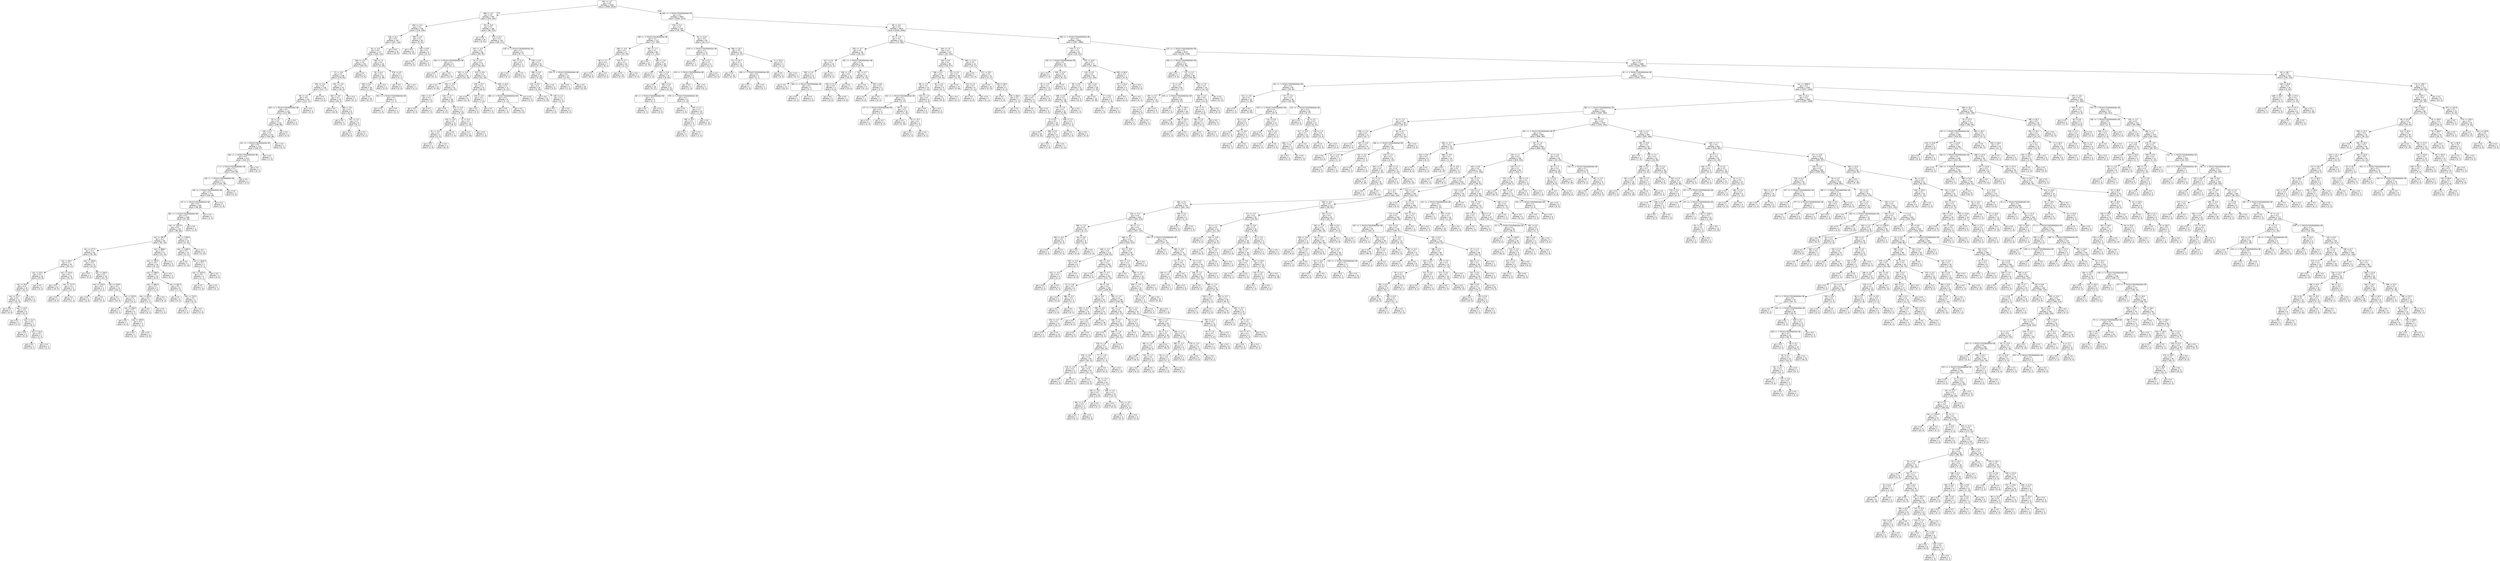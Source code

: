 digraph Tree {
node [shape=box, style="rounded", color="black", fontname=helvetica] ;
edge [fontname=helvetica] ;
0 [label="391 <= -4.7\ngini = 0.5\nsamples = 3346\nvalue = [2599, 2614]"] ;
1 [label="368 <= -5.2\ngini = 0.5\nsamples = 392\nvalue = [234, 402]"] ;
0 -> 1 [labeldistance=2.5, labelangle=45, headlabel="True"] ;
2 [label="260 <= -0.4\ngini = 0.5\nsamples = 226\nvalue = [176, 169]"] ;
1 -> 2 ;
3 [label="136 <= 6.1\ngini = 0.5\nsamples = 187\nvalue = [167, 116]"] ;
2 -> 3 ;
4 [label="55 <= -0.3\ngini = 0.5\nsamples = 177\nvalue = [148, 116]"] ;
3 -> 4 ;
5 [label="264 <= -0.5\ngini = 0.5\nsamples = 151\nvalue = [139, 87]"] ;
4 -> 5 ;
6 [label="72 <= -5.8\ngini = 0.5\nsamples = 146\nvalue = [139, 81]"] ;
5 -> 6 ;
7 [label="352 <= -5.9\ngini = 0.5\nsamples = 126\nvalue = [113, 77]"] ;
6 -> 7 ;
8 [label="98 <= -3.2\ngini = 0.5\nsamples = 121\nvalue = [113, 71]"] ;
7 -> 8 ;
9 [label="303 <= -1.7014117331926443e+38\ngini = 0.5\nsamples = 119\nvalue = [113, 68]"] ;
8 -> 9 ;
10 [label="26 <= 1.0\ngini = 0.5\nsamples = 116\nvalue = [108, 68]"] ;
9 -> 10 ;
11 [label="100 <= 0.1\ngini = 0.5\nsamples = 115\nvalue = [105, 68]"] ;
10 -> 11 ;
12 [label="221 <= -1.7014117331926443e+38\ngini = 0.5\nsamples = 114\nvalue = [105, 67]"] ;
11 -> 12 ;
13 [label="364 <= -1.7014117331926443e+38\ngini = 0.5\nsamples = 113\nvalue = [104, 67]"] ;
12 -> 13 ;
14 [label="1 <= -1.7014117331926443e+38\ngini = 0.5\nsamples = 112\nvalue = [104, 66]"] ;
13 -> 14 ;
15 [label="126 <= -1.7014117331926443e+38\ngini = 0.5\nsamples = 111\nvalue = [101, 66]"] ;
14 -> 15 ;
16 [label="128 <= -1.7014117331926443e+38\ngini = 0.5\nsamples = 110\nvalue = [100, 66]"] ;
15 -> 16 ;
17 [label="18 <= -1.7014117331926443e+38\ngini = 0.5\nsamples = 109\nvalue = [98, 66]"] ;
16 -> 17 ;
18 [label="355 <= -1.7014117331926443e+38\ngini = 0.5\nsamples = 108\nvalue = [97, 66]"] ;
17 -> 18 ;
19 [label="rain <= 1167.0\ngini = 0.5\nsamples = 107\nvalue = [96, 66]"] ;
18 -> 19 ;
20 [label="rain <= 397.5\ngini = 0.4\nsamples = 84\nvalue = [91, 33]"] ;
19 -> 20 ;
21 [label="rain <= 177.5\ngini = 0.3\nsamples = 63\nvalue = [78, 20]"] ;
20 -> 21 ;
22 [label="rain <= 35.5\ngini = 0.3\nsamples = 42\nvalue = [56, 11]"] ;
21 -> 22 ;
23 [label="rain <= 32.0\ngini = 0.4\nsamples = 19\nvalue = [25, 8]"] ;
22 -> 23 ;
24 [label="rain <= 26.0\ngini = 0.3\nsamples = 16\nvalue = [22, 4]"] ;
23 -> 24 ;
25 [label="rain <= 11.5\ngini = 0.3\nsamples = 12\nvalue = [15, 4]"] ;
24 -> 25 ;
26 [label="gini = 0.0\nsamples = 3\nvalue = [6, 0]"] ;
25 -> 26 ;
27 [label="rain <= 14.5\ngini = 0.4\nsamples = 9\nvalue = [9, 4]"] ;
25 -> 27 ;
28 [label="gini = 0.4\nsamples = 2\nvalue = [1, 2]"] ;
27 -> 28 ;
29 [label="rain <= 21.5\ngini = 0.3\nsamples = 7\nvalue = [8, 2]"] ;
27 -> 29 ;
30 [label="gini = 0.0\nsamples = 4\nvalue = [5, 0]"] ;
29 -> 30 ;
31 [label="rain <= 23.0\ngini = 0.5\nsamples = 3\nvalue = [3, 2]"] ;
29 -> 31 ;
32 [label="gini = 0.0\nsamples = 1\nvalue = [0, 1]"] ;
31 -> 32 ;
33 [label="gini = 0.4\nsamples = 2\nvalue = [3, 1]"] ;
31 -> 33 ;
34 [label="gini = 0.0\nsamples = 4\nvalue = [7, 0]"] ;
24 -> 34 ;
35 [label="gini = 0.5\nsamples = 3\nvalue = [3, 4]"] ;
23 -> 35 ;
36 [label="rain <= 119.0\ngini = 0.2\nsamples = 23\nvalue = [31, 3]"] ;
22 -> 36 ;
37 [label="gini = 0.0\nsamples = 14\nvalue = [20, 0]"] ;
36 -> 37 ;
38 [label="rain <= 127.5\ngini = 0.3\nsamples = 9\nvalue = [11, 3]"] ;
36 -> 38 ;
39 [label="gini = 0.0\nsamples = 2\nvalue = [0, 3]"] ;
38 -> 39 ;
40 [label="gini = 0.0\nsamples = 7\nvalue = [11, 0]"] ;
38 -> 40 ;
41 [label="rain <= 196.0\ngini = 0.4\nsamples = 21\nvalue = [22, 9]"] ;
21 -> 41 ;
42 [label="gini = 0.0\nsamples = 3\nvalue = [0, 5]"] ;
41 -> 42 ;
43 [label="rain <= 249.5\ngini = 0.3\nsamples = 18\nvalue = [22, 4]"] ;
41 -> 43 ;
44 [label="rain <= 233.0\ngini = 0.4\nsamples = 4\nvalue = [4, 2]"] ;
43 -> 44 ;
45 [label="gini = 0.0\nsamples = 3\nvalue = [4, 0]"] ;
44 -> 45 ;
46 [label="gini = 0.0\nsamples = 1\nvalue = [0, 2]"] ;
44 -> 46 ;
47 [label="rain <= 318.0\ngini = 0.2\nsamples = 14\nvalue = [18, 2]"] ;
43 -> 47 ;
48 [label="gini = 0.0\nsamples = 9\nvalue = [14, 0]"] ;
47 -> 48 ;
49 [label="rain <= 323.0\ngini = 0.4\nsamples = 5\nvalue = [4, 2]"] ;
47 -> 49 ;
50 [label="gini = 0.0\nsamples = 1\nvalue = [0, 1]"] ;
49 -> 50 ;
51 [label="rain <= 328.5\ngini = 0.3\nsamples = 4\nvalue = [4, 1]"] ;
49 -> 51 ;
52 [label="gini = 0.0\nsamples = 1\nvalue = [2, 0]"] ;
51 -> 52 ;
53 [label="rain <= 340.5\ngini = 0.4\nsamples = 3\nvalue = [2, 1]"] ;
51 -> 53 ;
54 [label="gini = 0.0\nsamples = 1\nvalue = [0, 1]"] ;
53 -> 54 ;
55 [label="gini = 0.0\nsamples = 2\nvalue = [2, 0]"] ;
53 -> 55 ;
56 [label="rain <= 858.0\ngini = 0.5\nsamples = 21\nvalue = [13, 13]"] ;
20 -> 56 ;
57 [label="rain <= 782.5\ngini = 0.5\nsamples = 16\nvalue = [8, 13]"] ;
56 -> 57 ;
58 [label="rain <= 588.0\ngini = 0.5\nsamples = 13\nvalue = [8, 9]"] ;
57 -> 58 ;
59 [label="rain <= 466.0\ngini = 0.2\nsamples = 5\nvalue = [1, 6]"] ;
58 -> 59 ;
60 [label="rain <= 422.0\ngini = 0.4\nsamples = 2\nvalue = [1, 2]"] ;
59 -> 60 ;
61 [label="gini = 0.0\nsamples = 1\nvalue = [0, 2]"] ;
60 -> 61 ;
62 [label="gini = 0.0\nsamples = 1\nvalue = [1, 0]"] ;
60 -> 62 ;
63 [label="gini = 0.0\nsamples = 3\nvalue = [0, 4]"] ;
59 -> 63 ;
64 [label="rain <= 681.5\ngini = 0.4\nsamples = 8\nvalue = [7, 3]"] ;
58 -> 64 ;
65 [label="gini = 0.0\nsamples = 4\nvalue = [4, 0]"] ;
64 -> 65 ;
66 [label="rain <= 713.5\ngini = 0.5\nsamples = 4\nvalue = [3, 3]"] ;
64 -> 66 ;
67 [label="gini = 0.0\nsamples = 2\nvalue = [0, 3]"] ;
66 -> 67 ;
68 [label="gini = 0.0\nsamples = 2\nvalue = [3, 0]"] ;
66 -> 68 ;
69 [label="gini = 0.0\nsamples = 3\nvalue = [0, 4]"] ;
57 -> 69 ;
70 [label="gini = 0.0\nsamples = 5\nvalue = [5, 0]"] ;
56 -> 70 ;
71 [label="rain <= 1756.0\ngini = 0.2\nsamples = 23\nvalue = [5, 33]"] ;
19 -> 71 ;
72 [label="rain <= 1336.0\ngini = 0.4\nsamples = 10\nvalue = [5, 11]"] ;
71 -> 72 ;
73 [label="gini = 0.0\nsamples = 7\nvalue = [0, 10]"] ;
72 -> 73 ;
74 [label="rain <= 1622.0\ngini = 0.3\nsamples = 3\nvalue = [5, 1]"] ;
72 -> 74 ;
75 [label="rain <= 1423.5\ngini = 0.5\nsamples = 2\nvalue = [1, 1]"] ;
74 -> 75 ;
76 [label="gini = 0.0\nsamples = 1\nvalue = [1, 0]"] ;
75 -> 76 ;
77 [label="gini = 0.0\nsamples = 1\nvalue = [0, 1]"] ;
75 -> 77 ;
78 [label="gini = 0.0\nsamples = 1\nvalue = [4, 0]"] ;
74 -> 78 ;
79 [label="gini = 0.0\nsamples = 13\nvalue = [0, 22]"] ;
71 -> 79 ;
80 [label="gini = 0.0\nsamples = 1\nvalue = [1, 0]"] ;
18 -> 80 ;
81 [label="gini = 0.0\nsamples = 1\nvalue = [1, 0]"] ;
17 -> 81 ;
82 [label="gini = 0.0\nsamples = 1\nvalue = [2, 0]"] ;
16 -> 82 ;
83 [label="gini = 0.0\nsamples = 1\nvalue = [1, 0]"] ;
15 -> 83 ;
84 [label="gini = 0.0\nsamples = 1\nvalue = [3, 0]"] ;
14 -> 84 ;
85 [label="gini = 0.0\nsamples = 1\nvalue = [0, 1]"] ;
13 -> 85 ;
86 [label="gini = 0.0\nsamples = 1\nvalue = [1, 0]"] ;
12 -> 86 ;
87 [label="gini = 0.0\nsamples = 1\nvalue = [0, 1]"] ;
11 -> 87 ;
88 [label="gini = 0.0\nsamples = 1\nvalue = [3, 0]"] ;
10 -> 88 ;
89 [label="gini = 0.0\nsamples = 3\nvalue = [5, 0]"] ;
9 -> 89 ;
90 [label="gini = 0.0\nsamples = 2\nvalue = [0, 3]"] ;
8 -> 90 ;
91 [label="gini = 0.0\nsamples = 5\nvalue = [0, 6]"] ;
7 -> 91 ;
92 [label="301 <= -2.8\ngini = 0.2\nsamples = 20\nvalue = [26, 4]"] ;
6 -> 92 ;
93 [label="343 <= -5.5\ngini = 0.2\nsamples = 19\nvalue = [26, 3]"] ;
92 -> 93 ;
94 [label="gini = 0.0\nsamples = 11\nvalue = [18, 0]"] ;
93 -> 94 ;
95 [label="188 <= -5.5\ngini = 0.4\nsamples = 8\nvalue = [8, 3]"] ;
93 -> 95 ;
96 [label="gini = 0.0\nsamples = 2\nvalue = [0, 2]"] ;
95 -> 96 ;
97 [label="347 <= -5.2\ngini = 0.2\nsamples = 6\nvalue = [8, 1]"] ;
95 -> 97 ;
98 [label="gini = 0.0\nsamples = 5\nvalue = [8, 0]"] ;
97 -> 98 ;
99 [label="gini = 0.0\nsamples = 1\nvalue = [0, 1]"] ;
97 -> 99 ;
100 [label="gini = 0.0\nsamples = 1\nvalue = [0, 1]"] ;
92 -> 100 ;
101 [label="gini = 0.0\nsamples = 5\nvalue = [0, 6]"] ;
5 -> 101 ;
102 [label="248 <= 1.2\ngini = 0.4\nsamples = 26\nvalue = [9, 29]"] ;
4 -> 102 ;
103 [label="30 <= 6.4\ngini = 0.2\nsamples = 22\nvalue = [4, 28]"] ;
102 -> 103 ;
104 [label="269 <= 0.4\ngini = 0.1\nsamples = 20\nvalue = [1, 28]"] ;
103 -> 104 ;
105 [label="gini = 0.0\nsamples = 18\nvalue = [0, 27]"] ;
104 -> 105 ;
106 [label="353 <= -1.7014117331926443e+38\ngini = 0.5\nsamples = 2\nvalue = [1, 1]"] ;
104 -> 106 ;
107 [label="gini = 0.0\nsamples = 1\nvalue = [1, 0]"] ;
106 -> 107 ;
108 [label="gini = 0.0\nsamples = 1\nvalue = [0, 1]"] ;
106 -> 108 ;
109 [label="gini = 0.0\nsamples = 2\nvalue = [3, 0]"] ;
103 -> 109 ;
110 [label="378 <= 4.9\ngini = 0.3\nsamples = 4\nvalue = [5, 1]"] ;
102 -> 110 ;
111 [label="gini = 0.0\nsamples = 3\nvalue = [5, 0]"] ;
110 -> 111 ;
112 [label="gini = 0.0\nsamples = 1\nvalue = [0, 1]"] ;
110 -> 112 ;
113 [label="gini = 0.0\nsamples = 10\nvalue = [19, 0]"] ;
3 -> 113 ;
114 [label="338 <= 4.5\ngini = 0.2\nsamples = 39\nvalue = [9, 53]"] ;
2 -> 114 ;
115 [label="gini = 0.0\nsamples = 31\nvalue = [0, 51]"] ;
114 -> 115 ;
116 [label="344 <= 8.0\ngini = 0.3\nsamples = 8\nvalue = [9, 2]"] ;
114 -> 116 ;
117 [label="gini = 0.0\nsamples = 6\nvalue = [9, 0]"] ;
116 -> 117 ;
118 [label="gini = 0.0\nsamples = 2\nvalue = [0, 2]"] ;
116 -> 118 ;
119 [label="40 <= -5.8\ngini = 0.3\nsamples = 166\nvalue = [58, 233]"] ;
1 -> 119 ;
120 [label="gini = 0.0\nsamples = 34\nvalue = [0, 61]"] ;
119 -> 120 ;
121 [label="374 <= 0.2\ngini = 0.4\nsamples = 132\nvalue = [58, 172]"] ;
119 -> 121 ;
122 [label="243 <= -5.3\ngini = 0.5\nsamples = 85\nvalue = [50, 95]"] ;
121 -> 122 ;
123 [label="158 <= -1.7014117331926443e+38\ngini = 0.1\nsamples = 6\nvalue = [12, 1]"] ;
122 -> 123 ;
124 [label="gini = 0.0\nsamples = 1\nvalue = [0, 1]"] ;
123 -> 124 ;
125 [label="gini = 0.0\nsamples = 5\nvalue = [12, 0]"] ;
123 -> 125 ;
126 [label="12 <= -0.3\ngini = 0.4\nsamples = 79\nvalue = [38, 94]"] ;
122 -> 126 ;
127 [label="262 <= -4.9\ngini = 0.3\nsamples = 55\nvalue = [16, 76]"] ;
126 -> 127 ;
128 [label="gini = 0.0\nsamples = 13\nvalue = [0, 29]"] ;
127 -> 128 ;
129 [label="184 <= -4.9\ngini = 0.4\nsamples = 42\nvalue = [16, 47]"] ;
127 -> 129 ;
130 [label="249 <= -5.1\ngini = 0.4\nsamples = 6\nvalue = [7, 3]"] ;
129 -> 130 ;
131 [label="gini = 0.0\nsamples = 2\nvalue = [0, 3]"] ;
130 -> 131 ;
132 [label="gini = 0.0\nsamples = 4\nvalue = [7, 0]"] ;
130 -> 132 ;
133 [label="129 <= -4.7\ngini = 0.3\nsamples = 36\nvalue = [9, 44]"] ;
129 -> 133 ;
134 [label="gini = 0.0\nsamples = 13\nvalue = [0, 21]"] ;
133 -> 134 ;
135 [label="313 <= -2.0\ngini = 0.4\nsamples = 23\nvalue = [9, 23]"] ;
133 -> 135 ;
136 [label="315 <= -4.9\ngini = 0.4\nsamples = 11\nvalue = [8, 3]"] ;
135 -> 136 ;
137 [label="91 <= -4.5\ngini = 0.4\nsamples = 4\nvalue = [1, 3]"] ;
136 -> 137 ;
138 [label="gini = 0.0\nsamples = 1\nvalue = [1, 0]"] ;
137 -> 138 ;
139 [label="gini = 0.0\nsamples = 3\nvalue = [0, 3]"] ;
137 -> 139 ;
140 [label="gini = 0.0\nsamples = 7\nvalue = [7, 0]"] ;
136 -> 140 ;
141 [label="11 <= -0.3\ngini = 0.1\nsamples = 12\nvalue = [1, 20]"] ;
135 -> 141 ;
142 [label="gini = 0.0\nsamples = 11\nvalue = [0, 20]"] ;
141 -> 142 ;
143 [label="gini = 0.0\nsamples = 1\nvalue = [1, 0]"] ;
141 -> 143 ;
144 [label="313 <= 0.6\ngini = 0.5\nsamples = 24\nvalue = [22, 18]"] ;
126 -> 144 ;
145 [label="239 <= 0.3\ngini = 0.4\nsamples = 13\nvalue = [18, 6]"] ;
144 -> 145 ;
146 [label="gini = 0.0\nsamples = 6\nvalue = [11, 0]"] ;
145 -> 146 ;
147 [label="154 <= 3.9\ngini = 0.5\nsamples = 7\nvalue = [7, 6]"] ;
145 -> 147 ;
148 [label="gini = 0.0\nsamples = 5\nvalue = [0, 6]"] ;
147 -> 148 ;
149 [label="gini = 0.0\nsamples = 2\nvalue = [7, 0]"] ;
147 -> 149 ;
150 [label="265 <= 10.6\ngini = 0.4\nsamples = 11\nvalue = [4, 12]"] ;
144 -> 150 ;
151 [label="280 <= -1.7014117331926443e+38\ngini = 0.1\nsamples = 9\nvalue = [1, 12]"] ;
150 -> 151 ;
152 [label="gini = 0.0\nsamples = 1\nvalue = [1, 0]"] ;
151 -> 152 ;
153 [label="gini = 0.0\nsamples = 8\nvalue = [0, 12]"] ;
151 -> 153 ;
154 [label="gini = 0.0\nsamples = 2\nvalue = [3, 0]"] ;
150 -> 154 ;
155 [label="218 <= -1.7014117331926443e+38\ngini = 0.2\nsamples = 47\nvalue = [8, 77]"] ;
121 -> 155 ;
156 [label="161 <= 11.0\ngini = 0.4\nsamples = 2\nvalue = [2, 1]"] ;
155 -> 156 ;
157 [label="gini = 0.0\nsamples = 1\nvalue = [0, 1]"] ;
156 -> 157 ;
158 [label="gini = 0.0\nsamples = 1\nvalue = [2, 0]"] ;
156 -> 158 ;
159 [label="338 <= 4.6\ngini = 0.1\nsamples = 45\nvalue = [6, 76]"] ;
155 -> 159 ;
160 [label="306 <= 3.4\ngini = 0.3\nsamples = 18\nvalue = [5, 24]"] ;
159 -> 160 ;
161 [label="122 <= 0.5\ngini = 0.1\nsamples = 16\nvalue = [2, 24]"] ;
160 -> 161 ;
162 [label="gini = 0.0\nsamples = 11\nvalue = [0, 20]"] ;
161 -> 162 ;
163 [label="245 <= 1.4\ngini = 0.4\nsamples = 5\nvalue = [2, 4]"] ;
161 -> 163 ;
164 [label="gini = 0.0\nsamples = 2\nvalue = [2, 0]"] ;
163 -> 164 ;
165 [label="gini = 0.0\nsamples = 3\nvalue = [0, 4]"] ;
163 -> 165 ;
166 [label="gini = 0.0\nsamples = 2\nvalue = [3, 0]"] ;
160 -> 166 ;
167 [label="259 <= -1.7014117331926443e+38\ngini = 0.0\nsamples = 27\nvalue = [1, 52]"] ;
159 -> 167 ;
168 [label="gini = 0.0\nsamples = 1\nvalue = [1, 0]"] ;
167 -> 168 ;
169 [label="gini = 0.0\nsamples = 26\nvalue = [0, 52]"] ;
167 -> 169 ;
170 [label="330 <= -1.7014117331926443e+38\ngini = 0.5\nsamples = 2954\nvalue = [2365, 2212]"] ;
0 -> 170 [labeldistance=2.5, labelangle=-45, headlabel="False"] ;
171 [label="376 <= 5.2\ngini = 0.3\nsamples = 140\nvalue = [35, 166]"] ;
170 -> 171 ;
172 [label="169 <= -1.7014117331926443e+38\ngini = 0.2\nsamples = 112\nvalue = [17, 149]"] ;
171 -> 172 ;
173 [label="284 <= -0.5\ngini = 0.4\nsamples = 27\nvalue = [10, 29]"] ;
172 -> 173 ;
174 [label="68 <= -2.7\ngini = 0.3\nsamples = 7\nvalue = [8, 2]"] ;
173 -> 174 ;
175 [label="gini = 0.0\nsamples = 5\nvalue = [8, 0]"] ;
174 -> 175 ;
176 [label="gini = 0.0\nsamples = 2\nvalue = [0, 2]"] ;
174 -> 176 ;
177 [label="315 <= 4.7\ngini = 0.1\nsamples = 20\nvalue = [2, 27]"] ;
173 -> 177 ;
178 [label="gini = 0.0\nsamples = 19\nvalue = [0, 27]"] ;
177 -> 178 ;
179 [label="gini = 0.0\nsamples = 1\nvalue = [2, 0]"] ;
177 -> 179 ;
180 [label="367 <= -1.7\ngini = 0.1\nsamples = 85\nvalue = [7, 120]"] ;
172 -> 180 ;
181 [label="gini = 0.0\nsamples = 47\nvalue = [0, 70]"] ;
180 -> 181 ;
182 [label="169 <= -1.6\ngini = 0.2\nsamples = 38\nvalue = [7, 50]"] ;
180 -> 182 ;
183 [label="gini = 0.0\nsamples = 1\nvalue = [1, 0]"] ;
182 -> 183 ;
184 [label="318 <= -0.6\ngini = 0.2\nsamples = 37\nvalue = [6, 50]"] ;
182 -> 184 ;
185 [label="gini = 0.0\nsamples = 16\nvalue = [0, 27]"] ;
184 -> 185 ;
186 [label="360 <= 0.1\ngini = 0.3\nsamples = 21\nvalue = [6, 23]"] ;
184 -> 186 ;
187 [label="94 <= -1.7014117331926443e+38\ngini = 0.3\nsamples = 4\nvalue = [4, 1]"] ;
186 -> 187 ;
188 [label="gini = 0.0\nsamples = 1\nvalue = [0, 1]"] ;
187 -> 188 ;
189 [label="gini = 0.0\nsamples = 3\nvalue = [4, 0]"] ;
187 -> 189 ;
190 [label="279 <= -1.7014117331926443e+38\ngini = 0.2\nsamples = 17\nvalue = [2, 22]"] ;
186 -> 190 ;
191 [label="gini = 0.0\nsamples = 1\nvalue = [1, 0]"] ;
190 -> 191 ;
192 [label="343 <= 1.2\ngini = 0.1\nsamples = 16\nvalue = [1, 22]"] ;
190 -> 192 ;
193 [label="392 <= 0.9\ngini = 0.2\nsamples = 5\nvalue = [1, 7]"] ;
192 -> 193 ;
194 [label="gini = 0.0\nsamples = 4\nvalue = [0, 7]"] ;
193 -> 194 ;
195 [label="gini = 0.0\nsamples = 1\nvalue = [1, 0]"] ;
193 -> 195 ;
196 [label="gini = 0.0\nsamples = 11\nvalue = [0, 15]"] ;
192 -> 196 ;
197 [label="91 <= 11.8\ngini = 0.5\nsamples = 28\nvalue = [18, 17]"] ;
171 -> 197 ;
198 [label="379 <= -1.7014117331926443e+38\ngini = 0.2\nsamples = 12\nvalue = [13, 2]"] ;
197 -> 198 ;
199 [label="gini = 0.0\nsamples = 1\nvalue = [0, 1]"] ;
198 -> 199 ;
200 [label="30 <= 5.3\ngini = 0.1\nsamples = 11\nvalue = [13, 1]"] ;
198 -> 200 ;
201 [label="229 <= -1.7014117331926443e+38\ngini = 0.5\nsamples = 2\nvalue = [1, 1]"] ;
200 -> 201 ;
202 [label="gini = 0.0\nsamples = 1\nvalue = [1, 0]"] ;
201 -> 202 ;
203 [label="gini = 0.0\nsamples = 1\nvalue = [0, 1]"] ;
201 -> 203 ;
204 [label="gini = 0.0\nsamples = 9\nvalue = [12, 0]"] ;
200 -> 204 ;
205 [label="386 <= 20.7\ngini = 0.4\nsamples = 16\nvalue = [5, 15]"] ;
197 -> 205 ;
206 [label="311 <= 14.7\ngini = 0.1\nsamples = 12\nvalue = [1, 14]"] ;
205 -> 206 ;
207 [label="gini = 0.0\nsamples = 10\nvalue = [0, 13]"] ;
206 -> 207 ;
208 [label="190 <= -1.7014117331926443e+38\ngini = 0.5\nsamples = 2\nvalue = [1, 1]"] ;
206 -> 208 ;
209 [label="gini = 0.0\nsamples = 1\nvalue = [1, 0]"] ;
208 -> 209 ;
210 [label="gini = 0.0\nsamples = 1\nvalue = [0, 1]"] ;
208 -> 210 ;
211 [label="4 <= 32.6\ngini = 0.3\nsamples = 4\nvalue = [4, 1]"] ;
205 -> 211 ;
212 [label="gini = 0.0\nsamples = 3\nvalue = [4, 0]"] ;
211 -> 212 ;
213 [label="gini = 0.0\nsamples = 1\nvalue = [0, 1]"] ;
211 -> 213 ;
214 [label="89 <= -6.2\ngini = 0.5\nsamples = 2814\nvalue = [2330, 2046]"] ;
170 -> 214 ;
215 [label="20 <= -2.9\ngini = 0.4\nsamples = 153\nvalue = [73, 166]"] ;
214 -> 215 ;
216 [label="256 <= -3.7\ngini = 0.5\nsamples = 46\nvalue = [38, 32]"] ;
215 -> 216 ;
217 [label="107 <= 2.4\ngini = 0.2\nsamples = 16\nvalue = [23, 3]"] ;
216 -> 217 ;
218 [label="393 <= 1.6\ngini = 0.1\nsamples = 14\nvalue = [23, 1]"] ;
217 -> 218 ;
219 [label="gini = 0.0\nsamples = 11\nvalue = [20, 0]"] ;
218 -> 219 ;
220 [label="364 <= -1.7014117331926443e+38\ngini = 0.4\nsamples = 3\nvalue = [3, 1]"] ;
218 -> 220 ;
221 [label="gini = 0.0\nsamples = 1\nvalue = [0, 1]"] ;
220 -> 221 ;
222 [label="gini = 0.0\nsamples = 2\nvalue = [3, 0]"] ;
220 -> 222 ;
223 [label="gini = 0.0\nsamples = 2\nvalue = [0, 2]"] ;
217 -> 223 ;
224 [label="181 <= -1.7014117331926443e+38\ngini = 0.4\nsamples = 30\nvalue = [15, 29]"] ;
216 -> 224 ;
225 [label="326 <= -3.4\ngini = 0.4\nsamples = 11\nvalue = [13, 6]"] ;
224 -> 225 ;
226 [label="193 <= 11.0\ngini = 0.4\nsamples = 4\nvalue = [3, 6]"] ;
225 -> 226 ;
227 [label="gini = 0.0\nsamples = 3\nvalue = [0, 6]"] ;
226 -> 227 ;
228 [label="gini = 0.0\nsamples = 1\nvalue = [3, 0]"] ;
226 -> 228 ;
229 [label="gini = 0.0\nsamples = 7\nvalue = [10, 0]"] ;
225 -> 229 ;
230 [label="167 <= 4.7\ngini = 0.1\nsamples = 19\nvalue = [2, 23]"] ;
224 -> 230 ;
231 [label="gini = 0.0\nsamples = 17\nvalue = [0, 21]"] ;
230 -> 231 ;
232 [label="209 <= 8.0\ngini = 0.5\nsamples = 2\nvalue = [2, 2]"] ;
230 -> 232 ;
233 [label="gini = 0.0\nsamples = 1\nvalue = [2, 0]"] ;
232 -> 233 ;
234 [label="gini = 0.0\nsamples = 1\nvalue = [0, 2]"] ;
232 -> 234 ;
235 [label="294 <= 7.6\ngini = 0.3\nsamples = 107\nvalue = [35, 134]"] ;
215 -> 235 ;
236 [label="159 <= 0.6\ngini = 0.2\nsamples = 85\nvalue = [19, 117]"] ;
235 -> 236 ;
237 [label="184 <= 0.2\ngini = 0.4\nsamples = 39\nvalue = [16, 42]"] ;
236 -> 237 ;
238 [label="88 <= -1.0\ngini = 0.2\nsamples = 33\nvalue = [7, 41]"] ;
237 -> 238 ;
239 [label="310 <= -1.7014117331926443e+38\ngini = 0.1\nsamples = 27\nvalue = [3, 37]"] ;
238 -> 239 ;
240 [label="177 <= -1.7014117331926443e+38\ngini = 0.5\nsamples = 3\nvalue = [2, 2]"] ;
239 -> 240 ;
241 [label="gini = 0.0\nsamples = 1\nvalue = [2, 0]"] ;
240 -> 241 ;
242 [label="gini = 0.0\nsamples = 2\nvalue = [0, 2]"] ;
240 -> 242 ;
243 [label="90 <= -0.4\ngini = 0.1\nsamples = 24\nvalue = [1, 35]"] ;
239 -> 243 ;
244 [label="gini = 0.0\nsamples = 22\nvalue = [0, 33]"] ;
243 -> 244 ;
245 [label="62 <= -0.4\ngini = 0.4\nsamples = 2\nvalue = [1, 2]"] ;
243 -> 245 ;
246 [label="gini = 0.0\nsamples = 1\nvalue = [1, 0]"] ;
245 -> 246 ;
247 [label="gini = 0.0\nsamples = 1\nvalue = [0, 2]"] ;
245 -> 247 ;
248 [label="323 <= -1.0\ngini = 0.5\nsamples = 6\nvalue = [4, 4]"] ;
238 -> 248 ;
249 [label="gini = 0.0\nsamples = 3\nvalue = [4, 0]"] ;
248 -> 249 ;
250 [label="gini = 0.0\nsamples = 3\nvalue = [0, 4]"] ;
248 -> 250 ;
251 [label="60 <= 2.0\ngini = 0.2\nsamples = 6\nvalue = [9, 1]"] ;
237 -> 251 ;
252 [label="gini = 0.0\nsamples = 5\nvalue = [9, 0]"] ;
251 -> 252 ;
253 [label="gini = 0.0\nsamples = 1\nvalue = [0, 1]"] ;
251 -> 253 ;
254 [label="131 <= 3.5\ngini = 0.1\nsamples = 46\nvalue = [3, 75]"] ;
236 -> 254 ;
255 [label="gini = 0.0\nsamples = 37\nvalue = [0, 64]"] ;
254 -> 255 ;
256 [label="213 <= 2.4\ngini = 0.3\nsamples = 9\nvalue = [3, 11]"] ;
254 -> 256 ;
257 [label="gini = 0.0\nsamples = 2\nvalue = [3, 0]"] ;
256 -> 257 ;
258 [label="gini = 0.0\nsamples = 7\nvalue = [0, 11]"] ;
256 -> 258 ;
259 [label="365 <= 11.3\ngini = 0.5\nsamples = 22\nvalue = [16, 17]"] ;
235 -> 259 ;
260 [label="gini = 0.0\nsamples = 7\nvalue = [12, 0]"] ;
259 -> 260 ;
261 [label="271 <= 19.1\ngini = 0.3\nsamples = 15\nvalue = [4, 17]"] ;
259 -> 261 ;
262 [label="gini = 0.0\nsamples = 10\nvalue = [0, 13]"] ;
261 -> 262 ;
263 [label="218 <= 36.5\ngini = 0.5\nsamples = 5\nvalue = [4, 4]"] ;
261 -> 263 ;
264 [label="gini = 0.0\nsamples = 2\nvalue = [3, 0]"] ;
263 -> 264 ;
265 [label="239 <= 66.5\ngini = 0.3\nsamples = 3\nvalue = [1, 4]"] ;
263 -> 265 ;
266 [label="gini = 0.0\nsamples = 2\nvalue = [0, 4]"] ;
265 -> 266 ;
267 [label="gini = 0.0\nsamples = 1\nvalue = [1, 0]"] ;
265 -> 267 ;
268 [label="395 <= -1.7014117331926443e+38\ngini = 0.5\nsamples = 2661\nvalue = [2257, 1880]"] ;
214 -> 268 ;
269 [label="278 <= -2.7\ngini = 0.3\nsamples = 91\nvalue = [29, 121]"] ;
268 -> 269 ;
270 [label="216 <= -1.7014117331926443e+38\ngini = 0.5\nsamples = 19\nvalue = [13, 12]"] ;
269 -> 270 ;
271 [label="gini = 0.0\nsamples = 4\nvalue = [7, 0]"] ;
270 -> 271 ;
272 [label="330 <= 12.0\ngini = 0.4\nsamples = 15\nvalue = [6, 12]"] ;
270 -> 272 ;
273 [label="33 <= -1.4\ngini = 0.2\nsamples = 12\nvalue = [2, 12]"] ;
272 -> 273 ;
274 [label="210 <= -4.0\ngini = 0.5\nsamples = 4\nvalue = [2, 2]"] ;
273 -> 274 ;
275 [label="gini = 0.0\nsamples = 2\nvalue = [0, 2]"] ;
274 -> 275 ;
276 [label="gini = 0.0\nsamples = 2\nvalue = [2, 0]"] ;
274 -> 276 ;
277 [label="gini = 0.0\nsamples = 8\nvalue = [0, 10]"] ;
273 -> 277 ;
278 [label="gini = 0.0\nsamples = 3\nvalue = [4, 0]"] ;
272 -> 278 ;
279 [label="233 <= 16.0\ngini = 0.2\nsamples = 72\nvalue = [16, 109]"] ;
269 -> 279 ;
280 [label="210 <= 3.5\ngini = 0.2\nsamples = 65\nvalue = [12, 104]"] ;
279 -> 280 ;
281 [label="99 <= 2.6\ngini = 0.3\nsamples = 37\nvalue = [11, 49]"] ;
280 -> 281 ;
282 [label="208 <= 4.0\ngini = 0.2\nsamples = 33\nvalue = [5, 49]"] ;
281 -> 282 ;
283 [label="272 <= 1.9\ngini = 0.1\nsamples = 32\nvalue = [4, 49]"] ;
282 -> 283 ;
284 [label="5 <= 0.5\ngini = 0.1\nsamples = 29\nvalue = [2, 45]"] ;
283 -> 284 ;
285 [label="gini = 0.0\nsamples = 20\nvalue = [0, 33]"] ;
284 -> 285 ;
286 [label="398 <= 0.5\ngini = 0.2\nsamples = 9\nvalue = [2, 12]"] ;
284 -> 286 ;
287 [label="gini = 0.0\nsamples = 2\nvalue = [2, 0]"] ;
286 -> 287 ;
288 [label="gini = 0.0\nsamples = 7\nvalue = [0, 12]"] ;
286 -> 288 ;
289 [label="258 <= 1.5\ngini = 0.4\nsamples = 3\nvalue = [2, 4]"] ;
283 -> 289 ;
290 [label="gini = 0.0\nsamples = 1\nvalue = [2, 0]"] ;
289 -> 290 ;
291 [label="gini = 0.0\nsamples = 2\nvalue = [0, 4]"] ;
289 -> 291 ;
292 [label="gini = 0.0\nsamples = 1\nvalue = [1, 0]"] ;
282 -> 292 ;
293 [label="gini = 0.0\nsamples = 4\nvalue = [6, 0]"] ;
281 -> 293 ;
294 [label="233 <= 8.1\ngini = 0.0\nsamples = 28\nvalue = [1, 55]"] ;
280 -> 294 ;
295 [label="gini = 0.0\nsamples = 23\nvalue = [0, 49]"] ;
294 -> 295 ;
296 [label="17 <= 8.4\ngini = 0.2\nsamples = 5\nvalue = [1, 6]"] ;
294 -> 296 ;
297 [label="gini = 0.0\nsamples = 1\nvalue = [1, 0]"] ;
296 -> 297 ;
298 [label="gini = 0.0\nsamples = 4\nvalue = [0, 6]"] ;
296 -> 298 ;
299 [label="249 <= 94.4\ngini = 0.5\nsamples = 7\nvalue = [4, 5]"] ;
279 -> 299 ;
300 [label="157 <= 22.4\ngini = 0.3\nsamples = 4\nvalue = [4, 1]"] ;
299 -> 300 ;
301 [label="gini = 0.0\nsamples = 3\nvalue = [4, 0]"] ;
300 -> 301 ;
302 [label="gini = 0.0\nsamples = 1\nvalue = [0, 1]"] ;
300 -> 302 ;
303 [label="gini = 0.0\nsamples = 3\nvalue = [0, 4]"] ;
299 -> 303 ;
304 [label="215 <= -1.7014117331926443e+38\ngini = 0.5\nsamples = 2570\nvalue = [2228, 1759]"] ;
268 -> 304 ;
305 [label="350 <= -1.7014117331926443e+38\ngini = 0.3\nsamples = 82\nvalue = [22, 96]"] ;
304 -> 305 ;
306 [label="gini = 0.0\nsamples = 2\nvalue = [3, 0]"] ;
305 -> 306 ;
307 [label="137 <= 1.5\ngini = 0.3\nsamples = 80\nvalue = [19, 96]"] ;
305 -> 307 ;
308 [label="74 <= -4.4\ngini = 0.2\nsamples = 56\nvalue = [7, 77]"] ;
307 -> 308 ;
309 [label="190 <= -0.7\ngini = 0.4\nsamples = 11\nvalue = [5, 10]"] ;
308 -> 309 ;
310 [label="177 <= -2.8\ngini = 0.5\nsamples = 5\nvalue = [5, 3]"] ;
309 -> 310 ;
311 [label="gini = 0.0\nsamples = 3\nvalue = [5, 0]"] ;
310 -> 311 ;
312 [label="gini = 0.0\nsamples = 2\nvalue = [0, 3]"] ;
310 -> 312 ;
313 [label="gini = 0.0\nsamples = 6\nvalue = [0, 7]"] ;
309 -> 313 ;
314 [label="329 <= -1.7014117331926443e+38\ngini = 0.1\nsamples = 45\nvalue = [2, 67]"] ;
308 -> 314 ;
315 [label="gini = 0.0\nsamples = 1\nvalue = [1, 0]"] ;
314 -> 315 ;
316 [label="341 <= 19.0\ngini = 0.0\nsamples = 44\nvalue = [1, 67]"] ;
314 -> 316 ;
317 [label="gini = 0.0\nsamples = 40\nvalue = [0, 63]"] ;
316 -> 317 ;
318 [label="286 <= 32.5\ngini = 0.3\nsamples = 4\nvalue = [1, 4]"] ;
316 -> 318 ;
319 [label="gini = 0.0\nsamples = 1\nvalue = [1, 0]"] ;
318 -> 319 ;
320 [label="gini = 0.0\nsamples = 3\nvalue = [0, 4]"] ;
318 -> 320 ;
321 [label="154 <= 7.8\ngini = 0.5\nsamples = 24\nvalue = [12, 19]"] ;
307 -> 321 ;
322 [label="316 <= 4.3\ngini = 0.5\nsamples = 15\nvalue = [12, 8]"] ;
321 -> 322 ;
323 [label="179 <= 3.1\ngini = 0.4\nsamples = 9\nvalue = [4, 8]"] ;
322 -> 323 ;
324 [label="295 <= 1.6\ngini = 0.3\nsamples = 4\nvalue = [4, 1]"] ;
323 -> 324 ;
325 [label="gini = 0.0\nsamples = 3\nvalue = [4, 0]"] ;
324 -> 325 ;
326 [label="gini = 0.0\nsamples = 1\nvalue = [0, 1]"] ;
324 -> 326 ;
327 [label="gini = 0.0\nsamples = 5\nvalue = [0, 7]"] ;
323 -> 327 ;
328 [label="gini = 0.0\nsamples = 6\nvalue = [8, 0]"] ;
322 -> 328 ;
329 [label="gini = 0.0\nsamples = 9\nvalue = [0, 11]"] ;
321 -> 329 ;
330 [label="117 <= 35.7\ngini = 0.5\nsamples = 2488\nvalue = [2206, 1663]"] ;
304 -> 330 ;
331 [label="91 <= -1.7014117331926443e+38\ngini = 0.5\nsamples = 2327\nvalue = [2101, 1510]"] ;
330 -> 331 ;
332 [label="191 <= -1.7014117331926443e+38\ngini = 0.4\nsamples = 65\nvalue = [29, 82]"] ;
331 -> 332 ;
333 [label="311 <= -3.5\ngini = 0.1\nsamples = 19\nvalue = [1, 36]"] ;
332 -> 333 ;
334 [label="gini = 0.0\nsamples = 1\nvalue = [1, 0]"] ;
333 -> 334 ;
335 [label="gini = 0.0\nsamples = 18\nvalue = [0, 36]"] ;
333 -> 335 ;
336 [label="57 <= -1.9\ngini = 0.5\nsamples = 46\nvalue = [28, 46]"] ;
332 -> 336 ;
337 [label="129 <= -1.7014117331926443e+38\ngini = 0.4\nsamples = 17\nvalue = [19, 9]"] ;
336 -> 337 ;
338 [label="52 <= -2.1\ngini = 0.3\nsamples = 5\nvalue = [2, 7]"] ;
337 -> 338 ;
339 [label="gini = 0.0\nsamples = 1\nvalue = [1, 0]"] ;
338 -> 339 ;
340 [label="297 <= -0.0\ngini = 0.2\nsamples = 4\nvalue = [1, 7]"] ;
338 -> 340 ;
341 [label="gini = 0.0\nsamples = 3\nvalue = [0, 7]"] ;
340 -> 341 ;
342 [label="gini = 0.0\nsamples = 1\nvalue = [1, 0]"] ;
340 -> 342 ;
343 [label="131 <= 0.6\ngini = 0.2\nsamples = 12\nvalue = [17, 2]"] ;
337 -> 343 ;
344 [label="gini = 0.0\nsamples = 8\nvalue = [14, 0]"] ;
343 -> 344 ;
345 [label="234 <= 4.2\ngini = 0.5\nsamples = 4\nvalue = [3, 2]"] ;
343 -> 345 ;
346 [label="gini = 0.0\nsamples = 2\nvalue = [0, 2]"] ;
345 -> 346 ;
347 [label="gini = 0.0\nsamples = 2\nvalue = [3, 0]"] ;
345 -> 347 ;
348 [label="115 <= -1.7014117331926443e+38\ngini = 0.3\nsamples = 29\nvalue = [9, 37]"] ;
336 -> 348 ;
349 [label="gini = 0.0\nsamples = 2\nvalue = [3, 0]"] ;
348 -> 349 ;
350 [label="34 <= 3.2\ngini = 0.2\nsamples = 27\nvalue = [6, 37]"] ;
348 -> 350 ;
351 [label="217 <= -0.9\ngini = 0.1\nsamples = 21\nvalue = [1, 33]"] ;
350 -> 351 ;
352 [label="284 <= -1.1\ngini = 0.4\nsamples = 3\nvalue = [1, 3]"] ;
351 -> 352 ;
353 [label="gini = 0.0\nsamples = 2\nvalue = [0, 3]"] ;
352 -> 353 ;
354 [label="gini = 0.0\nsamples = 1\nvalue = [1, 0]"] ;
352 -> 354 ;
355 [label="gini = 0.0\nsamples = 18\nvalue = [0, 30]"] ;
351 -> 355 ;
356 [label="136 <= 7.4\ngini = 0.5\nsamples = 6\nvalue = [5, 4]"] ;
350 -> 356 ;
357 [label="gini = 0.0\nsamples = 3\nvalue = [5, 0]"] ;
356 -> 357 ;
358 [label="gini = 0.0\nsamples = 3\nvalue = [0, 4]"] ;
356 -> 358 ;
359 [label="rain <= 1699.5\ngini = 0.5\nsamples = 2262\nvalue = [2072, 1428]"] ;
331 -> 359 ;
360 [label="378 <= 14.1\ngini = 0.4\nsamples = 1932\nvalue = [1997, 1008]"] ;
359 -> 360 ;
361 [label="383 <= -1.7014117331926443e+38\ngini = 0.5\nsamples = 1581\nvalue = [1567, 902]"] ;
360 -> 361 ;
362 [label="31 <= -1.2\ngini = 0.4\nsamples = 48\nvalue = [26, 61]"] ;
361 -> 362 ;
363 [label="256 <= -2.5\ngini = 0.4\nsamples = 11\nvalue = [14, 7]"] ;
362 -> 363 ;
364 [label="gini = 0.0\nsamples = 3\nvalue = [0, 5]"] ;
363 -> 364 ;
365 [label="297 <= -0.9\ngini = 0.2\nsamples = 8\nvalue = [14, 2]"] ;
363 -> 365 ;
366 [label="gini = 0.0\nsamples = 5\nvalue = [13, 0]"] ;
365 -> 366 ;
367 [label="91 <= -0.9\ngini = 0.4\nsamples = 3\nvalue = [1, 2]"] ;
365 -> 367 ;
368 [label="gini = 0.0\nsamples = 2\nvalue = [0, 2]"] ;
367 -> 368 ;
369 [label="gini = 0.0\nsamples = 1\nvalue = [1, 0]"] ;
367 -> 369 ;
370 [label="83 <= 9.7\ngini = 0.3\nsamples = 37\nvalue = [12, 54]"] ;
362 -> 370 ;
371 [label="166 <= -1.7014117331926443e+38\ngini = 0.2\nsamples = 34\nvalue = [7, 54]"] ;
370 -> 371 ;
372 [label="332 <= 4.5\ngini = 0.4\nsamples = 3\nvalue = [3, 1]"] ;
371 -> 372 ;
373 [label="gini = 0.0\nsamples = 1\nvalue = [0, 1]"] ;
372 -> 373 ;
374 [label="gini = 0.0\nsamples = 2\nvalue = [3, 0]"] ;
372 -> 374 ;
375 [label="234 <= 1.5\ngini = 0.1\nsamples = 31\nvalue = [4, 53]"] ;
371 -> 375 ;
376 [label="263 <= 1.1\ngini = 0.0\nsamples = 23\nvalue = [1, 43]"] ;
375 -> 376 ;
377 [label="gini = 0.0\nsamples = 15\nvalue = [0, 28]"] ;
376 -> 377 ;
378 [label="37 <= 1.5\ngini = 0.1\nsamples = 8\nvalue = [1, 15]"] ;
376 -> 378 ;
379 [label="gini = 0.0\nsamples = 1\nvalue = [1, 0]"] ;
378 -> 379 ;
380 [label="gini = 0.0\nsamples = 7\nvalue = [0, 15]"] ;
378 -> 380 ;
381 [label="199 <= 1.3\ngini = 0.4\nsamples = 8\nvalue = [3, 10]"] ;
375 -> 381 ;
382 [label="gini = 0.0\nsamples = 2\nvalue = [3, 0]"] ;
381 -> 382 ;
383 [label="gini = 0.0\nsamples = 6\nvalue = [0, 10]"] ;
381 -> 383 ;
384 [label="gini = 0.0\nsamples = 3\nvalue = [5, 0]"] ;
370 -> 384 ;
385 [label="314 <= 1.6\ngini = 0.5\nsamples = 1533\nvalue = [1541, 841]"] ;
361 -> 385 ;
386 [label="291 <= -1.7014117331926443e+38\ngini = 0.4\nsamples = 836\nvalue = [906, 385]"] ;
385 -> 386 ;
387 [label="358 <= -3.7\ngini = 0.4\nsamples = 20\nvalue = [7, 23]"] ;
386 -> 387 ;
388 [label="104 <= 0.8\ngini = 0.4\nsamples = 6\nvalue = [6, 2]"] ;
387 -> 388 ;
389 [label="gini = 0.0\nsamples = 4\nvalue = [6, 0]"] ;
388 -> 389 ;
390 [label="gini = 0.0\nsamples = 2\nvalue = [0, 2]"] ;
388 -> 390 ;
391 [label="289 <= -0.4\ngini = 0.1\nsamples = 14\nvalue = [1, 21]"] ;
387 -> 391 ;
392 [label="gini = 0.0\nsamples = 11\nvalue = [0, 19]"] ;
391 -> 392 ;
393 [label="15 <= -0.8\ngini = 0.4\nsamples = 3\nvalue = [1, 2]"] ;
391 -> 393 ;
394 [label="gini = 0.0\nsamples = 1\nvalue = [1, 0]"] ;
393 -> 394 ;
395 [label="gini = 0.0\nsamples = 2\nvalue = [0, 2]"] ;
393 -> 395 ;
396 [label="197 <= 1.6\ngini = 0.4\nsamples = 816\nvalue = [899, 362]"] ;
386 -> 396 ;
397 [label="335 <= 1.1\ngini = 0.4\nsamples = 786\nvalue = [876, 333]"] ;
396 -> 397 ;
398 [label="103 <= 0.8\ngini = 0.4\nsamples = 720\nvalue = [772, 326]"] ;
397 -> 398 ;
399 [label="143 <= -0.2\ngini = 0.4\nsamples = 653\nvalue = [726, 275]"] ;
398 -> 399 ;
400 [label="3 <= -0.7\ngini = 0.4\nsamples = 451\nvalue = [463, 224]"] ;
399 -> 400 ;
401 [label="364 <= 0.1\ngini = 0.4\nsamples = 334\nvalue = [364, 142]"] ;
400 -> 401 ;
402 [label="219 <= -5.3\ngini = 0.4\nsamples = 329\nvalue = [363, 133]"] ;
401 -> 402 ;
403 [label="369 <= -3.3\ngini = 0.5\nsamples = 14\nvalue = [6, 11]"] ;
402 -> 403 ;
404 [label="384 <= -4.5\ngini = 0.5\nsamples = 6\nvalue = [5, 3]"] ;
403 -> 404 ;
405 [label="gini = 0.0\nsamples = 2\nvalue = [0, 3]"] ;
404 -> 405 ;
406 [label="gini = 0.0\nsamples = 4\nvalue = [5, 0]"] ;
404 -> 406 ;
407 [label="46 <= -0.8\ngini = 0.2\nsamples = 8\nvalue = [1, 8]"] ;
403 -> 407 ;
408 [label="gini = 0.0\nsamples = 7\nvalue = [0, 8]"] ;
407 -> 408 ;
409 [label="gini = 0.0\nsamples = 1\nvalue = [1, 0]"] ;
407 -> 409 ;
410 [label="65 <= -1.1\ngini = 0.4\nsamples = 315\nvalue = [357, 122]"] ;
402 -> 410 ;
411 [label="369 <= -1.2\ngini = 0.4\nsamples = 241\nvalue = [250, 107]"] ;
410 -> 411 ;
412 [label="160 <= -4.7\ngini = 0.4\nsamples = 213\nvalue = [235, 83]"] ;
411 -> 412 ;
413 [label="244 <= -3.3\ngini = 0.5\nsamples = 8\nvalue = [4, 7]"] ;
412 -> 413 ;
414 [label="201 <= -4.5\ngini = 0.3\nsamples = 4\nvalue = [4, 1]"] ;
413 -> 414 ;
415 [label="gini = 0.0\nsamples = 3\nvalue = [4, 0]"] ;
414 -> 415 ;
416 [label="gini = 0.0\nsamples = 1\nvalue = [0, 1]"] ;
414 -> 416 ;
417 [label="gini = 0.0\nsamples = 4\nvalue = [0, 6]"] ;
413 -> 417 ;
418 [label="202 <= -4.9\ngini = 0.4\nsamples = 205\nvalue = [231, 76]"] ;
412 -> 418 ;
419 [label="gini = 0.0\nsamples = 3\nvalue = [0, 4]"] ;
418 -> 419 ;
420 [label="166 <= -4.7\ngini = 0.4\nsamples = 202\nvalue = [231, 72]"] ;
418 -> 420 ;
421 [label="13 <= -3.8\ngini = 0.4\nsamples = 8\nvalue = [3, 7]"] ;
420 -> 421 ;
422 [label="gini = 0.0\nsamples = 5\nvalue = [0, 6]"] ;
421 -> 422 ;
423 [label="386 <= -2.2\ngini = 0.4\nsamples = 3\nvalue = [3, 1]"] ;
421 -> 423 ;
424 [label="gini = 0.0\nsamples = 2\nvalue = [3, 0]"] ;
423 -> 424 ;
425 [label="gini = 0.0\nsamples = 1\nvalue = [0, 1]"] ;
423 -> 425 ;
426 [label="69 <= -3.6\ngini = 0.3\nsamples = 194\nvalue = [228, 65]"] ;
420 -> 426 ;
427 [label="52 <= -4.5\ngini = 0.1\nsamples = 56\nvalue = [79, 7]"] ;
426 -> 427 ;
428 [label="393 <= -4.5\ngini = 0.4\nsamples = 15\nvalue = [16, 6]"] ;
427 -> 428 ;
429 [label="254 <= -4.7\ngini = 0.1\nsamples = 11\nvalue = [16, 1]"] ;
428 -> 429 ;
430 [label="gini = 0.0\nsamples = 1\nvalue = [0, 1]"] ;
429 -> 430 ;
431 [label="gini = 0.0\nsamples = 10\nvalue = [16, 0]"] ;
429 -> 431 ;
432 [label="gini = 0.0\nsamples = 4\nvalue = [0, 5]"] ;
428 -> 432 ;
433 [label="396 <= -4.5\ngini = 0.0\nsamples = 41\nvalue = [63, 1]"] ;
427 -> 433 ;
434 [label="5 <= -4.2\ngini = 0.2\nsamples = 5\nvalue = [6, 1]"] ;
433 -> 434 ;
435 [label="gini = 0.0\nsamples = 4\nvalue = [6, 0]"] ;
434 -> 435 ;
436 [label="gini = 0.0\nsamples = 1\nvalue = [0, 1]"] ;
434 -> 436 ;
437 [label="gini = 0.0\nsamples = 36\nvalue = [57, 0]"] ;
433 -> 437 ;
438 [label="183 <= -1.9\ngini = 0.4\nsamples = 138\nvalue = [149, 58]"] ;
426 -> 438 ;
439 [label="161 <= -1.9\ngini = 0.5\nsamples = 62\nvalue = [57, 37]"] ;
438 -> 439 ;
440 [label="260 <= -3.7\ngini = 0.4\nsamples = 53\nvalue = [55, 25]"] ;
439 -> 440 ;
441 [label="gini = 0.0\nsamples = 4\nvalue = [0, 4]"] ;
440 -> 441 ;
442 [label="308 <= -1.8\ngini = 0.4\nsamples = 49\nvalue = [55, 21]"] ;
440 -> 442 ;
443 [label="316 <= -1.8\ngini = 0.4\nsamples = 47\nvalue = [55, 18]"] ;
442 -> 443 ;
444 [label="378 <= -3.4\ngini = 0.3\nsamples = 44\nvalue = [54, 15]"] ;
443 -> 444 ;
445 [label="176 <= -3.4\ngini = 0.4\nsamples = 5\nvalue = [2, 4]"] ;
444 -> 445 ;
446 [label="gini = 0.0\nsamples = 2\nvalue = [2, 0]"] ;
445 -> 446 ;
447 [label="gini = 0.0\nsamples = 3\nvalue = [0, 4]"] ;
445 -> 447 ;
448 [label="312 <= -2.6\ngini = 0.3\nsamples = 39\nvalue = [52, 11]"] ;
444 -> 448 ;
449 [label="gini = 0.0\nsamples = 14\nvalue = [25, 0]"] ;
448 -> 449 ;
450 [label="331 <= -2.5\ngini = 0.4\nsamples = 25\nvalue = [27, 11]"] ;
448 -> 450 ;
451 [label="182 <= -2.6\ngini = 0.4\nsamples = 6\nvalue = [3, 8]"] ;
450 -> 451 ;
452 [label="361 <= -2.7\ngini = 0.4\nsamples = 3\nvalue = [3, 1]"] ;
451 -> 452 ;
453 [label="gini = 0.0\nsamples = 1\nvalue = [0, 1]"] ;
452 -> 453 ;
454 [label="gini = 0.0\nsamples = 2\nvalue = [3, 0]"] ;
452 -> 454 ;
455 [label="gini = 0.0\nsamples = 3\nvalue = [0, 7]"] ;
451 -> 455 ;
456 [label="239 <= -2.1\ngini = 0.2\nsamples = 19\nvalue = [24, 3]"] ;
450 -> 456 ;
457 [label="gini = 0.0\nsamples = 14\nvalue = [20, 0]"] ;
456 -> 457 ;
458 [label="321 <= -2.0\ngini = 0.5\nsamples = 5\nvalue = [4, 3]"] ;
456 -> 458 ;
459 [label="gini = 0.0\nsamples = 2\nvalue = [0, 3]"] ;
458 -> 459 ;
460 [label="gini = 0.0\nsamples = 3\nvalue = [4, 0]"] ;
458 -> 460 ;
461 [label="77 <= -1.9\ngini = 0.4\nsamples = 3\nvalue = [1, 3]"] ;
443 -> 461 ;
462 [label="gini = 0.0\nsamples = 2\nvalue = [0, 3]"] ;
461 -> 462 ;
463 [label="gini = 0.0\nsamples = 1\nvalue = [1, 0]"] ;
461 -> 463 ;
464 [label="gini = 0.0\nsamples = 2\nvalue = [0, 3]"] ;
442 -> 464 ;
465 [label="261 <= -2.3\ngini = 0.2\nsamples = 9\nvalue = [2, 12]"] ;
439 -> 465 ;
466 [label="gini = 0.0\nsamples = 1\nvalue = [2, 0]"] ;
465 -> 466 ;
467 [label="gini = 0.0\nsamples = 8\nvalue = [0, 12]"] ;
465 -> 467 ;
468 [label="80 <= -1.2\ngini = 0.3\nsamples = 76\nvalue = [92, 21]"] ;
438 -> 468 ;
469 [label="265 <= -1.4\ngini = 0.2\nsamples = 64\nvalue = [82, 13]"] ;
468 -> 469 ;
470 [label="16 <= -1.7\ngini = 0.1\nsamples = 49\nvalue = [67, 5]"] ;
469 -> 470 ;
471 [label="384 <= -1.8\ngini = 0.3\nsamples = 17\nvalue = [18, 5]"] ;
470 -> 471 ;
472 [label="gini = 0.0\nsamples = 13\nvalue = [16, 0]"] ;
471 -> 472 ;
473 [label="311 <= -1.7\ngini = 0.4\nsamples = 4\nvalue = [2, 5]"] ;
471 -> 473 ;
474 [label="gini = 0.0\nsamples = 3\nvalue = [0, 5]"] ;
473 -> 474 ;
475 [label="gini = 0.0\nsamples = 1\nvalue = [2, 0]"] ;
473 -> 475 ;
476 [label="gini = 0.0\nsamples = 32\nvalue = [49, 0]"] ;
470 -> 476 ;
477 [label="365 <= -1.4\ngini = 0.5\nsamples = 15\nvalue = [15, 8]"] ;
469 -> 477 ;
478 [label="285 <= -1.4\ngini = 0.3\nsamples = 6\nvalue = [2, 7]"] ;
477 -> 478 ;
479 [label="63 <= -1.4\ngini = 0.4\nsamples = 2\nvalue = [2, 1]"] ;
478 -> 479 ;
480 [label="gini = 0.0\nsamples = 1\nvalue = [2, 0]"] ;
479 -> 480 ;
481 [label="gini = 0.0\nsamples = 1\nvalue = [0, 1]"] ;
479 -> 481 ;
482 [label="gini = 0.0\nsamples = 4\nvalue = [0, 6]"] ;
478 -> 482 ;
483 [label="279 <= -1.0\ngini = 0.1\nsamples = 9\nvalue = [13, 1]"] ;
477 -> 483 ;
484 [label="gini = 0.0\nsamples = 8\nvalue = [13, 0]"] ;
483 -> 484 ;
485 [label="gini = 0.0\nsamples = 1\nvalue = [0, 1]"] ;
483 -> 485 ;
486 [label="393 <= -1.4\ngini = 0.5\nsamples = 12\nvalue = [10, 8]"] ;
468 -> 486 ;
487 [label="18 <= -1.6\ngini = 0.3\nsamples = 7\nvalue = [2, 8]"] ;
486 -> 487 ;
488 [label="gini = 0.0\nsamples = 1\nvalue = [2, 0]"] ;
487 -> 488 ;
489 [label="gini = 0.0\nsamples = 6\nvalue = [0, 8]"] ;
487 -> 489 ;
490 [label="gini = 0.0\nsamples = 5\nvalue = [8, 0]"] ;
486 -> 490 ;
491 [label="312 <= -0.8\ngini = 0.5\nsamples = 28\nvalue = [15, 24]"] ;
411 -> 491 ;
492 [label="370 <= -1.3\ngini = 0.3\nsamples = 21\nvalue = [5, 24]"] ;
491 -> 492 ;
493 [label="gini = 0.0\nsamples = 2\nvalue = [3, 0]"] ;
492 -> 493 ;
494 [label="385 <= -0.5\ngini = 0.1\nsamples = 19\nvalue = [2, 24]"] ;
492 -> 494 ;
495 [label="248 <= -1.9\ngini = 0.1\nsamples = 18\nvalue = [1, 24]"] ;
494 -> 495 ;
496 [label="115 <= -2.4\ngini = 0.4\nsamples = 3\nvalue = [1, 2]"] ;
495 -> 496 ;
497 [label="gini = 0.0\nsamples = 2\nvalue = [0, 2]"] ;
496 -> 497 ;
498 [label="gini = 0.0\nsamples = 1\nvalue = [1, 0]"] ;
496 -> 498 ;
499 [label="gini = 0.0\nsamples = 15\nvalue = [0, 22]"] ;
495 -> 499 ;
500 [label="gini = 0.0\nsamples = 1\nvalue = [1, 0]"] ;
494 -> 500 ;
501 [label="gini = 0.0\nsamples = 7\nvalue = [10, 0]"] ;
491 -> 501 ;
502 [label="333 <= -1.7014117331926443e+38\ngini = 0.2\nsamples = 74\nvalue = [107, 15]"] ;
410 -> 502 ;
503 [label="gini = 0.0\nsamples = 1\nvalue = [0, 2]"] ;
502 -> 503 ;
504 [label="298 <= -0.9\ngini = 0.2\nsamples = 73\nvalue = [107, 13]"] ;
502 -> 504 ;
505 [label="22 <= -1.2\ngini = 0.0\nsamples = 29\nvalue = [56, 1]"] ;
504 -> 505 ;
506 [label="264 <= -1.2\ngini = 0.4\nsamples = 3\nvalue = [3, 1]"] ;
505 -> 506 ;
507 [label="gini = 0.0\nsamples = 1\nvalue = [0, 1]"] ;
506 -> 507 ;
508 [label="gini = 0.0\nsamples = 2\nvalue = [3, 0]"] ;
506 -> 508 ;
509 [label="gini = 0.0\nsamples = 26\nvalue = [53, 0]"] ;
505 -> 509 ;
510 [label="15 <= 0.5\ngini = 0.3\nsamples = 44\nvalue = [51, 12]"] ;
504 -> 510 ;
511 [label="336 <= -1.1\ngini = 0.3\nsamples = 42\nvalue = [51, 10]"] ;
510 -> 511 ;
512 [label="gini = 0.0\nsamples = 2\nvalue = [0, 2]"] ;
511 -> 512 ;
513 [label="398 <= -1.0\ngini = 0.2\nsamples = 40\nvalue = [51, 8]"] ;
511 -> 513 ;
514 [label="149 <= -1.0\ngini = 0.5\nsamples = 4\nvalue = [2, 3]"] ;
513 -> 514 ;
515 [label="gini = 0.0\nsamples = 2\nvalue = [0, 3]"] ;
514 -> 515 ;
516 [label="gini = 0.0\nsamples = 2\nvalue = [2, 0]"] ;
514 -> 516 ;
517 [label="265 <= -0.7\ngini = 0.2\nsamples = 36\nvalue = [49, 5]"] ;
513 -> 517 ;
518 [label="gini = 0.0\nsamples = 20\nvalue = [32, 0]"] ;
517 -> 518 ;
519 [label="285 <= -0.7\ngini = 0.4\nsamples = 16\nvalue = [17, 5]"] ;
517 -> 519 ;
520 [label="gini = 0.0\nsamples = 2\nvalue = [0, 3]"] ;
519 -> 520 ;
521 [label="37 <= -0.7\ngini = 0.2\nsamples = 14\nvalue = [17, 2]"] ;
519 -> 521 ;
522 [label="170 <= -0.7\ngini = 0.4\nsamples = 5\nvalue = [5, 2]"] ;
521 -> 522 ;
523 [label="gini = 0.0\nsamples = 3\nvalue = [5, 0]"] ;
522 -> 523 ;
524 [label="gini = 0.0\nsamples = 2\nvalue = [0, 2]"] ;
522 -> 524 ;
525 [label="gini = 0.0\nsamples = 9\nvalue = [12, 0]"] ;
521 -> 525 ;
526 [label="gini = 0.0\nsamples = 2\nvalue = [0, 2]"] ;
510 -> 526 ;
527 [label="299 <= 0.1\ngini = 0.2\nsamples = 5\nvalue = [1, 9]"] ;
401 -> 527 ;
528 [label="gini = 0.0\nsamples = 4\nvalue = [0, 9]"] ;
527 -> 528 ;
529 [label="gini = 0.0\nsamples = 1\nvalue = [1, 0]"] ;
527 -> 529 ;
530 [label="238 <= -0.5\ngini = 0.5\nsamples = 117\nvalue = [99, 82]"] ;
400 -> 530 ;
531 [label="271 <= -0.7\ngini = 0.5\nsamples = 55\nvalue = [30, 55]"] ;
530 -> 531 ;
532 [label="76 <= -1.2\ngini = 0.4\nsamples = 21\nvalue = [21, 10]"] ;
531 -> 532 ;
533 [label="gini = 0.0\nsamples = 3\nvalue = [0, 5]"] ;
532 -> 533 ;
534 [label="219 <= -0.8\ngini = 0.3\nsamples = 18\nvalue = [21, 5]"] ;
532 -> 534 ;
535 [label="gini = 0.0\nsamples = 12\nvalue = [20, 0]"] ;
534 -> 535 ;
536 [label="26 <= -0.5\ngini = 0.3\nsamples = 6\nvalue = [1, 5]"] ;
534 -> 536 ;
537 [label="gini = 0.0\nsamples = 5\nvalue = [0, 5]"] ;
536 -> 537 ;
538 [label="gini = 0.0\nsamples = 1\nvalue = [1, 0]"] ;
536 -> 538 ;
539 [label="236 <= -0.4\ngini = 0.3\nsamples = 34\nvalue = [9, 45]"] ;
531 -> 539 ;
540 [label="4 <= -0.8\ngini = 0.2\nsamples = 29\nvalue = [5, 43]"] ;
539 -> 540 ;
541 [label="gini = 0.0\nsamples = 1\nvalue = [2, 0]"] ;
540 -> 541 ;
542 [label="168 <= -0.9\ngini = 0.1\nsamples = 28\nvalue = [3, 43]"] ;
540 -> 542 ;
543 [label="123 <= -0.6\ngini = 0.4\nsamples = 3\nvalue = [2, 1]"] ;
542 -> 543 ;
544 [label="gini = 0.0\nsamples = 1\nvalue = [0, 1]"] ;
543 -> 544 ;
545 [label="gini = 0.0\nsamples = 2\nvalue = [2, 0]"] ;
543 -> 545 ;
546 [label="rain <= 76.5\ngini = 0.0\nsamples = 25\nvalue = [1, 42]"] ;
542 -> 546 ;
547 [label="235 <= -0.7\ngini = 0.3\nsamples = 3\nvalue = [1, 4]"] ;
546 -> 547 ;
548 [label="gini = 0.0\nsamples = 1\nvalue = [1, 0]"] ;
547 -> 548 ;
549 [label="gini = 0.0\nsamples = 2\nvalue = [0, 4]"] ;
547 -> 549 ;
550 [label="gini = 0.0\nsamples = 22\nvalue = [0, 38]"] ;
546 -> 550 ;
551 [label="79 <= -0.1\ngini = 0.4\nsamples = 5\nvalue = [4, 2]"] ;
539 -> 551 ;
552 [label="gini = 0.0\nsamples = 3\nvalue = [4, 0]"] ;
551 -> 552 ;
553 [label="gini = 0.0\nsamples = 2\nvalue = [0, 2]"] ;
551 -> 553 ;
554 [label="241 <= 0.1\ngini = 0.4\nsamples = 62\nvalue = [69, 27]"] ;
530 -> 554 ;
555 [label="102 <= -1.0\ngini = 0.3\nsamples = 54\nvalue = [65, 18]"] ;
554 -> 555 ;
556 [label="334 <= -0.4\ngini = 0.2\nsamples = 5\nvalue = [1, 8]"] ;
555 -> 556 ;
557 [label="gini = 0.0\nsamples = 3\nvalue = [0, 6]"] ;
556 -> 557 ;
558 [label="374 <= -0.3\ngini = 0.4\nsamples = 2\nvalue = [1, 2]"] ;
556 -> 558 ;
559 [label="gini = 0.0\nsamples = 1\nvalue = [1, 0]"] ;
558 -> 559 ;
560 [label="gini = 0.0\nsamples = 1\nvalue = [0, 2]"] ;
558 -> 560 ;
561 [label="43 <= -0.4\ngini = 0.2\nsamples = 49\nvalue = [64, 10]"] ;
555 -> 561 ;
562 [label="gini = 0.0\nsamples = 21\nvalue = [35, 0]"] ;
561 -> 562 ;
563 [label="45 <= -0.3\ngini = 0.4\nsamples = 28\nvalue = [29, 10]"] ;
561 -> 563 ;
564 [label="65 <= -0.4\ngini = 0.5\nsamples = 11\nvalue = [5, 9]"] ;
563 -> 564 ;
565 [label="gini = 0.0\nsamples = 4\nvalue = [5, 0]"] ;
564 -> 565 ;
566 [label="gini = 0.0\nsamples = 7\nvalue = [0, 9]"] ;
564 -> 566 ;
567 [label="153 <= -1.7014117331926443e+38\ngini = 0.1\nsamples = 17\nvalue = [24, 1]"] ;
563 -> 567 ;
568 [label="gini = 0.0\nsamples = 1\nvalue = [0, 1]"] ;
567 -> 568 ;
569 [label="gini = 0.0\nsamples = 16\nvalue = [24, 0]"] ;
567 -> 569 ;
570 [label="306 <= 0.0\ngini = 0.4\nsamples = 8\nvalue = [4, 9]"] ;
554 -> 570 ;
571 [label="gini = 0.0\nsamples = 5\nvalue = [0, 9]"] ;
570 -> 571 ;
572 [label="gini = 0.0\nsamples = 3\nvalue = [4, 0]"] ;
570 -> 572 ;
573 [label="313 <= -1.3\ngini = 0.3\nsamples = 202\nvalue = [263, 51]"] ;
399 -> 573 ;
574 [label="gini = 0.0\nsamples = 2\nvalue = [0, 4]"] ;
573 -> 574 ;
575 [label="21 <= 1.5\ngini = 0.3\nsamples = 200\nvalue = [263, 47]"] ;
573 -> 575 ;
576 [label="173 <= 0.0\ngini = 0.2\nsamples = 194\nvalue = [262, 40]"] ;
575 -> 576 ;
577 [label="187 <= -1.7014117331926443e+38\ngini = 0.1\nsamples = 59\nvalue = [103, 3]"] ;
576 -> 577 ;
578 [label="gini = 0.0\nsamples = 1\nvalue = [0, 2]"] ;
577 -> 578 ;
579 [label="114 <= 0.7\ngini = 0.0\nsamples = 58\nvalue = [103, 1]"] ;
577 -> 579 ;
580 [label="gini = 0.0\nsamples = 55\nvalue = [99, 0]"] ;
579 -> 580 ;
581 [label="350 <= 0.2\ngini = 0.3\nsamples = 3\nvalue = [4, 1]"] ;
579 -> 581 ;
582 [label="gini = 0.0\nsamples = 1\nvalue = [0, 1]"] ;
581 -> 582 ;
583 [label="gini = 0.0\nsamples = 2\nvalue = [4, 0]"] ;
581 -> 583 ;
584 [label="213 <= 0.1\ngini = 0.3\nsamples = 135\nvalue = [159, 37]"] ;
576 -> 584 ;
585 [label="3 <= -0.0\ngini = 0.4\nsamples = 13\nvalue = [6, 12]"] ;
584 -> 585 ;
586 [label="gini = 0.0\nsamples = 4\nvalue = [5, 0]"] ;
585 -> 586 ;
587 [label="392 <= -0.1\ngini = 0.1\nsamples = 9\nvalue = [1, 12]"] ;
585 -> 587 ;
588 [label="gini = 0.0\nsamples = 1\nvalue = [1, 0]"] ;
587 -> 588 ;
589 [label="gini = 0.0\nsamples = 8\nvalue = [0, 12]"] ;
587 -> 589 ;
590 [label="107 <= 0.4\ngini = 0.2\nsamples = 122\nvalue = [153, 25]"] ;
584 -> 590 ;
591 [label="188 <= 0.4\ngini = 0.4\nsamples = 56\nvalue = [61, 20]"] ;
590 -> 591 ;
592 [label="202 <= 0.5\ngini = 0.2\nsamples = 42\nvalue = [54, 6]"] ;
591 -> 592 ;
593 [label="93 <= 0.7\ngini = 0.1\nsamples = 38\nvalue = [53, 2]"] ;
592 -> 593 ;
594 [label="331 <= 0.4\ngini = 0.0\nsamples = 37\nvalue = [53, 1]"] ;
593 -> 594 ;
595 [label="gini = 0.0\nsamples = 30\nvalue = [42, 0]"] ;
594 -> 595 ;
596 [label="383 <= 0.3\ngini = 0.2\nsamples = 7\nvalue = [11, 1]"] ;
594 -> 596 ;
597 [label="gini = 0.0\nsamples = 1\nvalue = [0, 1]"] ;
596 -> 597 ;
598 [label="gini = 0.0\nsamples = 6\nvalue = [11, 0]"] ;
596 -> 598 ;
599 [label="gini = 0.0\nsamples = 1\nvalue = [0, 1]"] ;
593 -> 599 ;
600 [label="311 <= 0.6\ngini = 0.3\nsamples = 4\nvalue = [1, 4]"] ;
592 -> 600 ;
601 [label="gini = 0.0\nsamples = 3\nvalue = [0, 4]"] ;
600 -> 601 ;
602 [label="gini = 0.0\nsamples = 1\nvalue = [1, 0]"] ;
600 -> 602 ;
603 [label="170 <= 0.5\ngini = 0.4\nsamples = 14\nvalue = [7, 14]"] ;
591 -> 603 ;
604 [label="211 <= 0.4\ngini = 0.2\nsamples = 10\nvalue = [2, 14]"] ;
603 -> 604 ;
605 [label="gini = 0.0\nsamples = 2\nvalue = [2, 0]"] ;
604 -> 605 ;
606 [label="gini = 0.0\nsamples = 8\nvalue = [0, 14]"] ;
604 -> 606 ;
607 [label="gini = 0.0\nsamples = 4\nvalue = [5, 0]"] ;
603 -> 607 ;
608 [label="27 <= 1.3\ngini = 0.1\nsamples = 66\nvalue = [92, 5]"] ;
590 -> 608 ;
609 [label="368 <= 1.2\ngini = 0.1\nsamples = 65\nvalue = [92, 3]"] ;
608 -> 609 ;
610 [label="132 <= 0.5\ngini = 0.0\nsamples = 64\nvalue = [92, 2]"] ;
609 -> 610 ;
611 [label="238 <= 0.5\ngini = 0.2\nsamples = 14\nvalue = [19, 2]"] ;
610 -> 611 ;
612 [label="gini = 0.0\nsamples = 10\nvalue = [15, 0]"] ;
611 -> 612 ;
613 [label="178 <= 0.6\ngini = 0.4\nsamples = 4\nvalue = [4, 2]"] ;
611 -> 613 ;
614 [label="gini = 0.0\nsamples = 2\nvalue = [0, 2]"] ;
613 -> 614 ;
615 [label="gini = 0.0\nsamples = 2\nvalue = [4, 0]"] ;
613 -> 615 ;
616 [label="gini = 0.0\nsamples = 50\nvalue = [73, 0]"] ;
610 -> 616 ;
617 [label="gini = 0.0\nsamples = 1\nvalue = [0, 1]"] ;
609 -> 617 ;
618 [label="gini = 0.0\nsamples = 1\nvalue = [0, 2]"] ;
608 -> 618 ;
619 [label="237 <= -0.3\ngini = 0.2\nsamples = 6\nvalue = [1, 7]"] ;
575 -> 619 ;
620 [label="gini = 0.0\nsamples = 1\nvalue = [1, 0]"] ;
619 -> 620 ;
621 [label="gini = 0.0\nsamples = 5\nvalue = [0, 7]"] ;
619 -> 621 ;
622 [label="231 <= 0.7\ngini = 0.5\nsamples = 67\nvalue = [46, 51]"] ;
398 -> 622 ;
623 [label="275 <= 0.8\ngini = 0.3\nsamples = 19\nvalue = [4, 23]"] ;
622 -> 623 ;
624 [label="231 <= -1.7014117331926443e+38\ngini = 0.1\nsamples = 17\nvalue = [2, 23]"] ;
623 -> 624 ;
625 [label="gini = 0.0\nsamples = 1\nvalue = [1, 0]"] ;
624 -> 625 ;
626 [label="337 <= 0.5\ngini = 0.1\nsamples = 16\nvalue = [1, 23]"] ;
624 -> 626 ;
627 [label="gini = 0.0\nsamples = 15\nvalue = [0, 23]"] ;
626 -> 627 ;
628 [label="gini = 0.0\nsamples = 1\nvalue = [1, 0]"] ;
626 -> 628 ;
629 [label="gini = 0.0\nsamples = 2\nvalue = [2, 0]"] ;
623 -> 629 ;
630 [label="216 <= 1.2\ngini = 0.5\nsamples = 48\nvalue = [42, 28]"] ;
622 -> 630 ;
631 [label="143 <= 0.9\ngini = 0.4\nsamples = 42\nvalue = [41, 17]"] ;
630 -> 631 ;
632 [label="375 <= 0.3\ngini = 0.3\nsamples = 5\nvalue = [1, 5]"] ;
631 -> 632 ;
633 [label="gini = 0.0\nsamples = 1\nvalue = [1, 0]"] ;
632 -> 633 ;
634 [label="gini = 0.0\nsamples = 4\nvalue = [0, 5]"] ;
632 -> 634 ;
635 [label="360 <= 1.6\ngini = 0.4\nsamples = 37\nvalue = [40, 12]"] ;
631 -> 635 ;
636 [label="16 <= -1.7014117331926443e+38\ngini = 0.2\nsamples = 28\nvalue = [36, 5]"] ;
635 -> 636 ;
637 [label="gini = 0.0\nsamples = 2\nvalue = [0, 2]"] ;
636 -> 637 ;
638 [label="rain <= 319.5\ngini = 0.1\nsamples = 26\nvalue = [36, 3]"] ;
636 -> 638 ;
639 [label="gini = 0.0\nsamples = 17\nvalue = [28, 0]"] ;
638 -> 639 ;
640 [label="212 <= 1.0\ngini = 0.4\nsamples = 9\nvalue = [8, 3]"] ;
638 -> 640 ;
641 [label="314 <= 1.0\ngini = 0.5\nsamples = 3\nvalue = [2, 3]"] ;
640 -> 641 ;
642 [label="gini = 0.0\nsamples = 1\nvalue = [2, 0]"] ;
641 -> 642 ;
643 [label="gini = 0.0\nsamples = 2\nvalue = [0, 3]"] ;
641 -> 643 ;
644 [label="gini = 0.0\nsamples = 6\nvalue = [6, 0]"] ;
640 -> 644 ;
645 [label="293 <= 0.5\ngini = 0.5\nsamples = 9\nvalue = [4, 7]"] ;
635 -> 645 ;
646 [label="189 <= 0.8\ngini = 0.3\nsamples = 4\nvalue = [4, 1]"] ;
645 -> 646 ;
647 [label="gini = 0.0\nsamples = 1\nvalue = [0, 1]"] ;
646 -> 647 ;
648 [label="gini = 0.0\nsamples = 3\nvalue = [4, 0]"] ;
646 -> 648 ;
649 [label="gini = 0.0\nsamples = 5\nvalue = [0, 6]"] ;
645 -> 649 ;
650 [label="160 <= 1.1\ngini = 0.2\nsamples = 6\nvalue = [1, 11]"] ;
630 -> 650 ;
651 [label="gini = 0.0\nsamples = 1\nvalue = [1, 0]"] ;
650 -> 651 ;
652 [label="gini = 0.0\nsamples = 5\nvalue = [0, 11]"] ;
650 -> 652 ;
653 [label="245 <= 1.7\ngini = 0.1\nsamples = 66\nvalue = [104, 7]"] ;
397 -> 653 ;
654 [label="375 <= 1.6\ngini = 0.1\nsamples = 63\nvalue = [103, 5]"] ;
653 -> 654 ;
655 [label="gini = 0.0\nsamples = 52\nvalue = [92, 0]"] ;
654 -> 655 ;
656 [label="384 <= 1.6\ngini = 0.4\nsamples = 11\nvalue = [11, 5]"] ;
654 -> 656 ;
657 [label="133 <= -1.7014117331926443e+38\ngini = 0.4\nsamples = 5\nvalue = [2, 5]"] ;
656 -> 657 ;
658 [label="gini = 0.0\nsamples = 1\nvalue = [2, 0]"] ;
657 -> 658 ;
659 [label="gini = 0.0\nsamples = 4\nvalue = [0, 5]"] ;
657 -> 659 ;
660 [label="gini = 0.0\nsamples = 6\nvalue = [9, 0]"] ;
656 -> 660 ;
661 [label="138 <= 1.5\ngini = 0.4\nsamples = 3\nvalue = [1, 2]"] ;
653 -> 661 ;
662 [label="gini = 0.0\nsamples = 2\nvalue = [0, 2]"] ;
661 -> 662 ;
663 [label="gini = 0.0\nsamples = 1\nvalue = [1, 0]"] ;
661 -> 663 ;
664 [label="13 <= 1.8\ngini = 0.5\nsamples = 30\nvalue = [23, 29]"] ;
396 -> 664 ;
665 [label="20 <= 1.3\ngini = 0.4\nsamples = 20\nvalue = [8, 26]"] ;
664 -> 665 ;
666 [label="11 <= 0.6\ngini = 0.5\nsamples = 8\nvalue = [8, 8]"] ;
665 -> 666 ;
667 [label="gini = 0.0\nsamples = 4\nvalue = [0, 8]"] ;
666 -> 667 ;
668 [label="gini = 0.0\nsamples = 4\nvalue = [8, 0]"] ;
666 -> 668 ;
669 [label="gini = 0.0\nsamples = 12\nvalue = [0, 18]"] ;
665 -> 669 ;
670 [label="135 <= -1.7014117331926443e+38\ngini = 0.3\nsamples = 10\nvalue = [15, 3]"] ;
664 -> 670 ;
671 [label="gini = 0.0\nsamples = 1\nvalue = [0, 2]"] ;
670 -> 671 ;
672 [label="361 <= 1.0\ngini = 0.1\nsamples = 9\nvalue = [15, 1]"] ;
670 -> 672 ;
673 [label="gini = 0.0\nsamples = 1\nvalue = [0, 1]"] ;
672 -> 673 ;
674 [label="gini = 0.0\nsamples = 8\nvalue = [15, 0]"] ;
672 -> 674 ;
675 [label="120 <= 1.5\ngini = 0.5\nsamples = 697\nvalue = [635, 456]"] ;
385 -> 675 ;
676 [label="391 <= 0.9\ngini = 0.4\nsamples = 55\nvalue = [25, 69]"] ;
675 -> 676 ;
677 [label="gini = 0.0\nsamples = 3\nvalue = [7, 0]"] ;
676 -> 677 ;
678 [label="239 <= 2.1\ngini = 0.3\nsamples = 52\nvalue = [18, 69]"] ;
676 -> 678 ;
679 [label="288 <= 2.0\ngini = 0.1\nsamples = 26\nvalue = [3, 41]"] ;
678 -> 679 ;
680 [label="397 <= 0.9\ngini = 0.0\nsamples = 24\nvalue = [1, 40]"] ;
679 -> 680 ;
681 [label="gini = 0.0\nsamples = 1\nvalue = [1, 0]"] ;
680 -> 681 ;
682 [label="gini = 0.0\nsamples = 23\nvalue = [0, 40]"] ;
680 -> 682 ;
683 [label="330 <= 1.5\ngini = 0.4\nsamples = 2\nvalue = [2, 1]"] ;
679 -> 683 ;
684 [label="gini = 0.0\nsamples = 1\nvalue = [0, 1]"] ;
683 -> 684 ;
685 [label="gini = 0.0\nsamples = 1\nvalue = [2, 0]"] ;
683 -> 685 ;
686 [label="254 <= 2.6\ngini = 0.5\nsamples = 26\nvalue = [15, 28]"] ;
678 -> 686 ;
687 [label="gini = 0.0\nsamples = 4\nvalue = [6, 0]"] ;
686 -> 687 ;
688 [label="243 <= 1.5\ngini = 0.4\nsamples = 22\nvalue = [9, 28]"] ;
686 -> 688 ;
689 [label="279 <= 3.4\ngini = 0.5\nsamples = 6\nvalue = [5, 3]"] ;
688 -> 689 ;
690 [label="gini = 0.0\nsamples = 3\nvalue = [4, 0]"] ;
689 -> 690 ;
691 [label="308 <= 5.0\ngini = 0.4\nsamples = 3\nvalue = [1, 3]"] ;
689 -> 691 ;
692 [label="gini = 0.0\nsamples = 2\nvalue = [0, 3]"] ;
691 -> 692 ;
693 [label="gini = 0.0\nsamples = 1\nvalue = [1, 0]"] ;
691 -> 693 ;
694 [label="357 <= -1.7014117331926443e+38\ngini = 0.2\nsamples = 16\nvalue = [4, 25]"] ;
688 -> 694 ;
695 [label="gini = 0.0\nsamples = 1\nvalue = [1, 0]"] ;
694 -> 695 ;
696 [label="377 <= -1.7014117331926443e+38\ngini = 0.2\nsamples = 15\nvalue = [3, 25]"] ;
694 -> 696 ;
697 [label="gini = 0.0\nsamples = 1\nvalue = [1, 0]"] ;
696 -> 697 ;
698 [label="rain <= 226.5\ngini = 0.1\nsamples = 14\nvalue = [2, 25]"] ;
696 -> 698 ;
699 [label="91 <= 3.2\ngini = 0.5\nsamples = 3\nvalue = [2, 2]"] ;
698 -> 699 ;
700 [label="gini = 0.0\nsamples = 1\nvalue = [0, 2]"] ;
699 -> 700 ;
701 [label="gini = 0.0\nsamples = 2\nvalue = [2, 0]"] ;
699 -> 701 ;
702 [label="gini = 0.0\nsamples = 11\nvalue = [0, 23]"] ;
698 -> 702 ;
703 [label="345 <= 1.7\ngini = 0.5\nsamples = 642\nvalue = [610, 387]"] ;
675 -> 703 ;
704 [label="16 <= 1.1\ngini = 0.4\nsamples = 26\nvalue = [11, 30]"] ;
703 -> 704 ;
705 [label="302 <= 1.1\ngini = 0.4\nsamples = 5\nvalue = [6, 2]"] ;
704 -> 705 ;
706 [label="gini = 0.0\nsamples = 2\nvalue = [0, 2]"] ;
705 -> 706 ;
707 [label="gini = 0.0\nsamples = 3\nvalue = [6, 0]"] ;
705 -> 707 ;
708 [label="5 <= 1.8\ngini = 0.3\nsamples = 21\nvalue = [5, 28]"] ;
704 -> 708 ;
709 [label="gini = 0.0\nsamples = 11\nvalue = [0, 17]"] ;
708 -> 709 ;
710 [label="22 <= 2.1\ngini = 0.4\nsamples = 10\nvalue = [5, 11]"] ;
708 -> 710 ;
711 [label="gini = 0.0\nsamples = 4\nvalue = [4, 0]"] ;
710 -> 711 ;
712 [label="381 <= 1.4\ngini = 0.2\nsamples = 6\nvalue = [1, 11]"] ;
710 -> 712 ;
713 [label="gini = 0.0\nsamples = 1\nvalue = [1, 0]"] ;
712 -> 713 ;
714 [label="gini = 0.0\nsamples = 5\nvalue = [0, 11]"] ;
712 -> 714 ;
715 [label="311 <= 12.6\ngini = 0.5\nsamples = 616\nvalue = [599, 357]"] ;
703 -> 715 ;
716 [label="139 <= 1.0\ngini = 0.5\nsamples = 550\nvalue = [559, 302]"] ;
715 -> 716 ;
717 [label="319 <= 5.4\ngini = 0.5\nsamples = 20\nvalue = [11, 21]"] ;
716 -> 717 ;
718 [label="358 <= -0.2\ngini = 0.1\nsamples = 10\nvalue = [1, 15]"] ;
717 -> 718 ;
719 [label="gini = 0.0\nsamples = 1\nvalue = [1, 0]"] ;
718 -> 719 ;
720 [label="gini = 0.0\nsamples = 9\nvalue = [0, 15]"] ;
718 -> 720 ;
721 [label="207 <= -1.7014117331926443e+38\ngini = 0.5\nsamples = 10\nvalue = [10, 6]"] ;
717 -> 721 ;
722 [label="gini = 0.0\nsamples = 3\nvalue = [0, 5]"] ;
721 -> 722 ;
723 [label="377 <= -1.7014117331926443e+38\ngini = 0.2\nsamples = 7\nvalue = [10, 1]"] ;
721 -> 723 ;
724 [label="gini = 0.0\nsamples = 1\nvalue = [0, 1]"] ;
723 -> 724 ;
725 [label="gini = 0.0\nsamples = 6\nvalue = [10, 0]"] ;
723 -> 725 ;
726 [label="76 <= 1.9\ngini = 0.4\nsamples = 530\nvalue = [548, 281]"] ;
716 -> 726 ;
727 [label="285 <= -1.7014117331926443e+38\ngini = 0.1\nsamples = 19\nvalue = [33, 2]"] ;
726 -> 727 ;
728 [label="343 <= 6.6\ngini = 0.4\nsamples = 2\nvalue = [1, 2]"] ;
727 -> 728 ;
729 [label="gini = 0.0\nsamples = 1\nvalue = [0, 2]"] ;
728 -> 729 ;
730 [label="gini = 0.0\nsamples = 1\nvalue = [1, 0]"] ;
728 -> 730 ;
731 [label="gini = 0.0\nsamples = 17\nvalue = [32, 0]"] ;
727 -> 731 ;
732 [label="55 <= 2.0\ngini = 0.5\nsamples = 511\nvalue = [515, 279]"] ;
726 -> 732 ;
733 [label="92 <= 1.9\ngini = 0.1\nsamples = 14\nvalue = [2, 24]"] ;
732 -> 733 ;
734 [label="gini = 0.0\nsamples = 1\nvalue = [1, 0]"] ;
733 -> 734 ;
735 [label="203 <= -1.7014117331926443e+38\ngini = 0.1\nsamples = 13\nvalue = [1, 24]"] ;
733 -> 735 ;
736 [label="gini = 0.0\nsamples = 1\nvalue = [1, 0]"] ;
735 -> 736 ;
737 [label="gini = 0.0\nsamples = 12\nvalue = [0, 24]"] ;
735 -> 737 ;
738 [label="344 <= 3.7\ngini = 0.4\nsamples = 497\nvalue = [513, 255]"] ;
732 -> 738 ;
739 [label="394 <= 2.4\ngini = 0.3\nsamples = 72\nvalue = [83, 19]"] ;
738 -> 739 ;
740 [label="302 <= 2.3\ngini = 0.5\nsamples = 16\nvalue = [10, 9]"] ;
739 -> 740 ;
741 [label="gini = 0.0\nsamples = 8\nvalue = [8, 0]"] ;
740 -> 741 ;
742 [label="18 <= 2.7\ngini = 0.3\nsamples = 8\nvalue = [2, 9]"] ;
740 -> 742 ;
743 [label="gini = 0.0\nsamples = 5\nvalue = [0, 8]"] ;
742 -> 743 ;
744 [label="383 <= 2.3\ngini = 0.4\nsamples = 3\nvalue = [2, 1]"] ;
742 -> 744 ;
745 [label="gini = 0.0\nsamples = 2\nvalue = [2, 0]"] ;
744 -> 745 ;
746 [label="gini = 0.0\nsamples = 1\nvalue = [0, 1]"] ;
744 -> 746 ;
747 [label="rain <= 1345.5\ngini = 0.2\nsamples = 56\nvalue = [73, 10]"] ;
739 -> 747 ;
748 [label="338 <= 3.1\ngini = 0.1\nsamples = 53\nvalue = [73, 6]"] ;
747 -> 748 ;
749 [label="252 <= 2.2\ngini = 0.0\nsamples = 31\nvalue = [50, 1]"] ;
748 -> 749 ;
750 [label="gini = 0.0\nsamples = 1\nvalue = [0, 1]"] ;
749 -> 750 ;
751 [label="gini = 0.0\nsamples = 30\nvalue = [50, 0]"] ;
749 -> 751 ;
752 [label="179 <= 3.2\ngini = 0.3\nsamples = 22\nvalue = [23, 5]"] ;
748 -> 752 ;
753 [label="245 <= 2.8\ngini = 0.3\nsamples = 5\nvalue = [1, 5]"] ;
752 -> 753 ;
754 [label="gini = 0.0\nsamples = 1\nvalue = [1, 0]"] ;
753 -> 754 ;
755 [label="gini = 0.0\nsamples = 4\nvalue = [0, 5]"] ;
753 -> 755 ;
756 [label="gini = 0.0\nsamples = 17\nvalue = [22, 0]"] ;
752 -> 756 ;
757 [label="gini = 0.0\nsamples = 3\nvalue = [0, 4]"] ;
747 -> 757 ;
758 [label="7 <= 2.4\ngini = 0.5\nsamples = 425\nvalue = [430, 236]"] ;
738 -> 758 ;
759 [label="gini = 0.0\nsamples = 5\nvalue = [0, 7]"] ;
758 -> 759 ;
760 [label="94 <= 5.8\ngini = 0.5\nsamples = 420\nvalue = [430, 229]"] ;
758 -> 760 ;
761 [label="24 <= 6.0\ngini = 0.5\nsamples = 118\nvalue = [108, 85]"] ;
760 -> 761 ;
762 [label="386 <= 4.8\ngini = 0.5\nsamples = 98\nvalue = [104, 61]"] ;
761 -> 762 ;
763 [label="379 <= 4.6\ngini = 0.5\nsamples = 58\nvalue = [50, 46]"] ;
762 -> 763 ;
764 [label="189 <= 3.6\ngini = 0.5\nsamples = 37\nvalue = [42, 22]"] ;
763 -> 764 ;
765 [label="gini = 0.0\nsamples = 3\nvalue = [0, 6]"] ;
764 -> 765 ;
766 [label="23 <= 4.9\ngini = 0.4\nsamples = 34\nvalue = [42, 16]"] ;
764 -> 766 ;
767 [label="69 <= -1.7014117331926443e+38\ngini = 0.3\nsamples = 29\nvalue = [40, 11]"] ;
766 -> 767 ;
768 [label="gini = 0.0\nsamples = 1\nvalue = [0, 2]"] ;
767 -> 768 ;
769 [label="335 <= -1.7014117331926443e+38\ngini = 0.3\nsamples = 28\nvalue = [40, 9]"] ;
767 -> 769 ;
770 [label="gini = 0.0\nsamples = 1\nvalue = [0, 3]"] ;
769 -> 770 ;
771 [label="349 <= 4.7\ngini = 0.2\nsamples = 27\nvalue = [40, 6]"] ;
769 -> 771 ;
772 [label="109 <= -1.7014117331926443e+38\ngini = 0.2\nsamples = 25\nvalue = [40, 4]"] ;
771 -> 772 ;
773 [label="gini = 0.0\nsamples = 1\nvalue = [0, 2]"] ;
772 -> 773 ;
774 [label="58 <= 4.1\ngini = 0.1\nsamples = 24\nvalue = [40, 2]"] ;
772 -> 774 ;
775 [label="18 <= 4.1\ngini = 0.3\nsamples = 10\nvalue = [10, 2]"] ;
774 -> 775 ;
776 [label="151 <= 4.3\ngini = 0.2\nsamples = 9\nvalue = [10, 1]"] ;
775 -> 776 ;
777 [label="gini = 0.0\nsamples = 7\nvalue = [9, 0]"] ;
776 -> 777 ;
778 [label="222 <= 3.9\ngini = 0.5\nsamples = 2\nvalue = [1, 1]"] ;
776 -> 778 ;
779 [label="gini = 0.0\nsamples = 1\nvalue = [1, 0]"] ;
778 -> 779 ;
780 [label="gini = 0.0\nsamples = 1\nvalue = [0, 1]"] ;
778 -> 780 ;
781 [label="gini = 0.0\nsamples = 1\nvalue = [0, 1]"] ;
775 -> 781 ;
782 [label="gini = 0.0\nsamples = 14\nvalue = [30, 0]"] ;
774 -> 782 ;
783 [label="gini = 0.0\nsamples = 2\nvalue = [0, 2]"] ;
771 -> 783 ;
784 [label="353 <= 4.4\ngini = 0.4\nsamples = 5\nvalue = [2, 5]"] ;
766 -> 784 ;
785 [label="gini = 0.0\nsamples = 4\nvalue = [0, 5]"] ;
784 -> 785 ;
786 [label="gini = 0.0\nsamples = 1\nvalue = [2, 0]"] ;
784 -> 786 ;
787 [label="252 <= 4.9\ngini = 0.4\nsamples = 21\nvalue = [8, 24]"] ;
763 -> 787 ;
788 [label="119 <= 4.7\ngini = 0.5\nsamples = 12\nvalue = [8, 10]"] ;
787 -> 788 ;
789 [label="66 <= 3.7\ngini = 0.2\nsamples = 6\nvalue = [1, 8]"] ;
788 -> 789 ;
790 [label="gini = 0.0\nsamples = 1\nvalue = [1, 0]"] ;
789 -> 790 ;
791 [label="gini = 0.0\nsamples = 5\nvalue = [0, 8]"] ;
789 -> 791 ;
792 [label="277 <= 4.9\ngini = 0.3\nsamples = 6\nvalue = [7, 2]"] ;
788 -> 792 ;
793 [label="gini = 0.0\nsamples = 5\nvalue = [7, 0]"] ;
792 -> 793 ;
794 [label="gini = 0.0\nsamples = 1\nvalue = [0, 2]"] ;
792 -> 794 ;
795 [label="gini = 0.0\nsamples = 9\nvalue = [0, 14]"] ;
787 -> 795 ;
796 [label="52 <= 5.5\ngini = 0.3\nsamples = 40\nvalue = [54, 15]"] ;
762 -> 796 ;
797 [label="245 <= 6.7\ngini = 0.2\nsamples = 28\nvalue = [45, 5]"] ;
796 -> 797 ;
798 [label="350 <= 5.2\ngini = 0.1\nsamples = 27\nvalue = [45, 4]"] ;
797 -> 798 ;
799 [label="336 <= 5.1\ngini = 0.4\nsamples = 10\nvalue = [12, 4]"] ;
798 -> 799 ;
800 [label="362 <= 4.8\ngini = 0.2\nsamples = 7\nvalue = [11, 1]"] ;
799 -> 800 ;
801 [label="gini = 0.0\nsamples = 1\nvalue = [0, 1]"] ;
800 -> 801 ;
802 [label="gini = 0.0\nsamples = 6\nvalue = [11, 0]"] ;
800 -> 802 ;
803 [label="190 <= 5.5\ngini = 0.4\nsamples = 3\nvalue = [1, 3]"] ;
799 -> 803 ;
804 [label="gini = 0.0\nsamples = 2\nvalue = [0, 3]"] ;
803 -> 804 ;
805 [label="gini = 0.0\nsamples = 1\nvalue = [1, 0]"] ;
803 -> 805 ;
806 [label="gini = 0.0\nsamples = 17\nvalue = [33, 0]"] ;
798 -> 806 ;
807 [label="gini = 0.0\nsamples = 1\nvalue = [0, 1]"] ;
797 -> 807 ;
808 [label="270 <= 5.4\ngini = 0.5\nsamples = 12\nvalue = [9, 10]"] ;
796 -> 808 ;
809 [label="gini = 0.0\nsamples = 4\nvalue = [6, 0]"] ;
808 -> 809 ;
810 [label="394 <= 6.8\ngini = 0.4\nsamples = 8\nvalue = [3, 10]"] ;
808 -> 810 ;
811 [label="130 <= 5.8\ngini = 0.2\nsamples = 7\nvalue = [1, 10]"] ;
810 -> 811 ;
812 [label="gini = 0.0\nsamples = 6\nvalue = [0, 10]"] ;
811 -> 812 ;
813 [label="gini = 0.0\nsamples = 1\nvalue = [1, 0]"] ;
811 -> 813 ;
814 [label="gini = 0.0\nsamples = 1\nvalue = [2, 0]"] ;
810 -> 814 ;
815 [label="233 <= 5.0\ngini = 0.2\nsamples = 20\nvalue = [4, 24]"] ;
761 -> 815 ;
816 [label="gini = 0.0\nsamples = 2\nvalue = [2, 0]"] ;
815 -> 816 ;
817 [label="131 <= 9.0\ngini = 0.1\nsamples = 18\nvalue = [2, 24]"] ;
815 -> 817 ;
818 [label="80 <= 5.9\ngini = 0.1\nsamples = 17\nvalue = [1, 24]"] ;
817 -> 818 ;
819 [label="gini = 0.0\nsamples = 1\nvalue = [1, 0]"] ;
818 -> 819 ;
820 [label="gini = 0.0\nsamples = 16\nvalue = [0, 24]"] ;
818 -> 820 ;
821 [label="gini = 0.0\nsamples = 1\nvalue = [1, 0]"] ;
817 -> 821 ;
822 [label="306 <= -1.7014117331926443e+38\ngini = 0.4\nsamples = 302\nvalue = [322, 144]"] ;
760 -> 822 ;
823 [label="gini = 0.0\nsamples = 3\nvalue = [0, 5]"] ;
822 -> 823 ;
824 [label="192 <= 5.1\ngini = 0.4\nsamples = 299\nvalue = [322, 139]"] ;
822 -> 824 ;
825 [label="43 <= 5.4\ngini = 0.2\nsamples = 6\nvalue = [1, 9]"] ;
824 -> 825 ;
826 [label="gini = 0.0\nsamples = 1\nvalue = [1, 0]"] ;
825 -> 826 ;
827 [label="gini = 0.0\nsamples = 5\nvalue = [0, 9]"] ;
825 -> 827 ;
828 [label="13 <= 5.8\ngini = 0.4\nsamples = 293\nvalue = [321, 130]"] ;
824 -> 828 ;
829 [label="339 <= 7.6\ngini = 0.2\nsamples = 6\nvalue = [1, 6]"] ;
828 -> 829 ;
830 [label="gini = 0.0\nsamples = 5\nvalue = [0, 6]"] ;
829 -> 830 ;
831 [label="gini = 0.0\nsamples = 1\nvalue = [1, 0]"] ;
829 -> 831 ;
832 [label="160 <= 6.7\ngini = 0.4\nsamples = 287\nvalue = [320, 124]"] ;
828 -> 832 ;
833 [label="126 <= 5.7\ngini = 0.1\nsamples = 25\nvalue = [37, 1]"] ;
832 -> 833 ;
834 [label="1 <= 5.8\ngini = 0.3\nsamples = 5\nvalue = [4, 1]"] ;
833 -> 834 ;
835 [label="gini = 0.0\nsamples = 1\nvalue = [0, 1]"] ;
834 -> 835 ;
836 [label="gini = 0.0\nsamples = 4\nvalue = [4, 0]"] ;
834 -> 836 ;
837 [label="gini = 0.0\nsamples = 20\nvalue = [33, 0]"] ;
833 -> 837 ;
838 [label="142 <= 6.8\ngini = 0.4\nsamples = 262\nvalue = [283, 123]"] ;
832 -> 838 ;
839 [label="gini = 0.0\nsamples = 6\nvalue = [0, 9]"] ;
838 -> 839 ;
840 [label="230 <= 12.8\ngini = 0.4\nsamples = 256\nvalue = [283, 114]"] ;
838 -> 840 ;
841 [label="90 <= 11.8\ngini = 0.4\nsamples = 252\nvalue = [283, 109]"] ;
840 -> 841 ;
842 [label="191 <= 11.8\ngini = 0.4\nsamples = 217\nvalue = [228, 103]"] ;
841 -> 842 ;
843 [label="11 <= 11.7\ngini = 0.4\nsamples = 210\nvalue = [227, 93]"] ;
842 -> 843 ;
844 [label="353 <= -1.7014117331926443e+38\ngini = 0.4\nsamples = 199\nvalue = [223, 83]"] ;
843 -> 844 ;
845 [label="gini = 0.0\nsamples = 2\nvalue = [0, 4]"] ;
844 -> 845 ;
846 [label="338 <= 12.1\ngini = 0.4\nsamples = 197\nvalue = [223, 79]"] ;
844 -> 846 ;
847 [label="233 <= -1.7014117331926443e+38\ngini = 0.4\nsamples = 194\nvalue = [221, 74]"] ;
846 -> 847 ;
848 [label="gini = 0.0\nsamples = 3\nvalue = [0, 5]"] ;
847 -> 848 ;
849 [label="13 <= 11.3\ngini = 0.4\nsamples = 191\nvalue = [221, 69]"] ;
847 -> 849 ;
850 [label="131 <= 11.3\ngini = 0.4\nsamples = 177\nvalue = [200, 69]"] ;
849 -> 850 ;
851 [label="46 <= 7.0\ngini = 0.4\nsamples = 173\nvalue = [200, 63]"] ;
850 -> 851 ;
852 [label="rain <= 1154.5\ngini = 0.1\nsamples = 12\nvalue = [25, 1]"] ;
851 -> 852 ;
853 [label="gini = 0.0\nsamples = 11\nvalue = [25, 0]"] ;
852 -> 853 ;
854 [label="gini = 0.0\nsamples = 1\nvalue = [0, 1]"] ;
852 -> 854 ;
855 [label="93 <= 7.1\ngini = 0.4\nsamples = 161\nvalue = [175, 62]"] ;
851 -> 855 ;
856 [label="75 <= 6.6\ngini = 0.3\nsamples = 7\nvalue = [2, 9]"] ;
855 -> 856 ;
857 [label="gini = 0.0\nsamples = 1\nvalue = [2, 0]"] ;
856 -> 857 ;
858 [label="gini = 0.0\nsamples = 6\nvalue = [0, 9]"] ;
856 -> 858 ;
859 [label="245 <= 12.3\ngini = 0.4\nsamples = 154\nvalue = [173, 53]"] ;
855 -> 859 ;
860 [label="38 <= 9.2\ngini = 0.4\nsamples = 153\nvalue = [173, 51]"] ;
859 -> 860 ;
861 [label="12 <= 9.0\ngini = 0.4\nsamples = 90\nvalue = [88, 38]"] ;
860 -> 861 ;
862 [label="20 <= 7.5\ngini = 0.3\nsamples = 72\nvalue = [81, 23]"] ;
861 -> 862 ;
863 [label="gini = 0.0\nsamples = 15\nvalue = [21, 0]"] ;
862 -> 863 ;
864 [label="322 <= 7.7\ngini = 0.4\nsamples = 57\nvalue = [60, 23]"] ;
862 -> 864 ;
865 [label="32 <= 8.4\ngini = 0.2\nsamples = 7\nvalue = [1, 10]"] ;
864 -> 865 ;
866 [label="gini = 0.0\nsamples = 6\nvalue = [0, 10]"] ;
865 -> 866 ;
867 [label="gini = 0.0\nsamples = 1\nvalue = [1, 0]"] ;
865 -> 867 ;
868 [label="359 <= 8.2\ngini = 0.3\nsamples = 50\nvalue = [59, 13]"] ;
864 -> 868 ;
869 [label="gini = 0.0\nsamples = 16\nvalue = [23, 0]"] ;
868 -> 869 ;
870 [label="rain <= 507.5\ngini = 0.4\nsamples = 34\nvalue = [36, 13]"] ;
868 -> 870 ;
871 [label="160 <= 8.2\ngini = 0.2\nsamples = 24\nvalue = [32, 3]"] ;
870 -> 871 ;
872 [label="291 <= 8.6\ngini = 0.5\nsamples = 5\nvalue = [3, 3]"] ;
871 -> 872 ;
873 [label="gini = 0.0\nsamples = 3\nvalue = [3, 0]"] ;
872 -> 873 ;
874 [label="gini = 0.0\nsamples = 2\nvalue = [0, 3]"] ;
872 -> 874 ;
875 [label="gini = 0.0\nsamples = 19\nvalue = [29, 0]"] ;
871 -> 875 ;
876 [label="371 <= 9.0\ngini = 0.4\nsamples = 10\nvalue = [4, 10]"] ;
870 -> 876 ;
877 [label="124 <= 7.5\ngini = 0.3\nsamples = 9\nvalue = [2, 10]"] ;
876 -> 877 ;
878 [label="gini = 0.0\nsamples = 1\nvalue = [1, 0]"] ;
877 -> 878 ;
879 [label="47 <= 8.8\ngini = 0.2\nsamples = 8\nvalue = [1, 10]"] ;
877 -> 879 ;
880 [label="gini = 0.0\nsamples = 6\nvalue = [0, 9]"] ;
879 -> 880 ;
881 [label="239 <= 8.7\ngini = 0.5\nsamples = 2\nvalue = [1, 1]"] ;
879 -> 881 ;
882 [label="gini = 0.0\nsamples = 1\nvalue = [1, 0]"] ;
881 -> 882 ;
883 [label="gini = 0.0\nsamples = 1\nvalue = [0, 1]"] ;
881 -> 883 ;
884 [label="gini = 0.0\nsamples = 1\nvalue = [2, 0]"] ;
876 -> 884 ;
885 [label="20 <= 10.1\ngini = 0.4\nsamples = 18\nvalue = [7, 15]"] ;
861 -> 885 ;
886 [label="188 <= 9.1\ngini = 0.3\nsamples = 15\nvalue = [4, 15]"] ;
885 -> 886 ;
887 [label="304 <= 8.4\ngini = 0.4\nsamples = 4\nvalue = [3, 1]"] ;
886 -> 887 ;
888 [label="gini = 0.0\nsamples = 2\nvalue = [2, 0]"] ;
887 -> 888 ;
889 [label="238 <= 9.2\ngini = 0.5\nsamples = 2\nvalue = [1, 1]"] ;
887 -> 889 ;
890 [label="gini = 0.0\nsamples = 1\nvalue = [0, 1]"] ;
889 -> 890 ;
891 [label="gini = 0.0\nsamples = 1\nvalue = [1, 0]"] ;
889 -> 891 ;
892 [label="220 <= 9.0\ngini = 0.1\nsamples = 11\nvalue = [1, 14]"] ;
886 -> 892 ;
893 [label="379 <= 9.1\ngini = 0.5\nsamples = 2\nvalue = [1, 1]"] ;
892 -> 893 ;
894 [label="gini = 0.0\nsamples = 1\nvalue = [0, 1]"] ;
893 -> 894 ;
895 [label="gini = 0.0\nsamples = 1\nvalue = [1, 0]"] ;
893 -> 895 ;
896 [label="gini = 0.0\nsamples = 9\nvalue = [0, 13]"] ;
892 -> 896 ;
897 [label="gini = 0.0\nsamples = 3\nvalue = [3, 0]"] ;
885 -> 897 ;
898 [label="280 <= 10.1\ngini = 0.2\nsamples = 63\nvalue = [85, 13]"] ;
860 -> 898 ;
899 [label="gini = 0.0\nsamples = 33\nvalue = [48, 0]"] ;
898 -> 899 ;
900 [label="333 <= 10.2\ngini = 0.4\nsamples = 30\nvalue = [37, 13]"] ;
898 -> 900 ;
901 [label="127 <= 9.6\ngini = 0.4\nsamples = 6\nvalue = [2, 6]"] ;
900 -> 901 ;
902 [label="gini = 0.0\nsamples = 2\nvalue = [2, 0]"] ;
901 -> 902 ;
903 [label="gini = 0.0\nsamples = 4\nvalue = [0, 6]"] ;
901 -> 903 ;
904 [label="345 <= 10.9\ngini = 0.3\nsamples = 24\nvalue = [35, 7]"] ;
900 -> 904 ;
905 [label="337 <= 10.6\ngini = 0.1\nsamples = 16\nvalue = [28, 2]"] ;
904 -> 905 ;
906 [label="99 <= 10.4\ngini = 0.4\nsamples = 5\nvalue = [4, 2]"] ;
905 -> 906 ;
907 [label="gini = 0.0\nsamples = 3\nvalue = [4, 0]"] ;
906 -> 907 ;
908 [label="gini = 0.0\nsamples = 2\nvalue = [0, 2]"] ;
906 -> 908 ;
909 [label="gini = 0.0\nsamples = 11\nvalue = [24, 0]"] ;
905 -> 909 ;
910 [label="248 <= 11.0\ngini = 0.5\nsamples = 8\nvalue = [7, 5]"] ;
904 -> 910 ;
911 [label="136 <= 10.4\ngini = 0.3\nsamples = 4\nvalue = [1, 5]"] ;
910 -> 911 ;
912 [label="gini = 0.0\nsamples = 1\nvalue = [1, 0]"] ;
911 -> 912 ;
913 [label="gini = 0.0\nsamples = 3\nvalue = [0, 5]"] ;
911 -> 913 ;
914 [label="gini = 0.0\nsamples = 4\nvalue = [6, 0]"] ;
910 -> 914 ;
915 [label="gini = 0.0\nsamples = 1\nvalue = [0, 2]"] ;
859 -> 915 ;
916 [label="gini = 0.0\nsamples = 4\nvalue = [0, 6]"] ;
850 -> 916 ;
917 [label="gini = 0.0\nsamples = 14\nvalue = [21, 0]"] ;
849 -> 917 ;
918 [label="232 <= 11.3\ngini = 0.4\nsamples = 3\nvalue = [2, 5]"] ;
846 -> 918 ;
919 [label="gini = 0.0\nsamples = 2\nvalue = [0, 5]"] ;
918 -> 919 ;
920 [label="gini = 0.0\nsamples = 1\nvalue = [2, 0]"] ;
918 -> 920 ;
921 [label="62 <= 11.8\ngini = 0.4\nsamples = 11\nvalue = [4, 10]"] ;
843 -> 921 ;
922 [label="27 <= 11.8\ngini = 0.2\nsamples = 8\nvalue = [1, 9]"] ;
921 -> 922 ;
923 [label="gini = 0.0\nsamples = 7\nvalue = [0, 9]"] ;
922 -> 923 ;
924 [label="gini = 0.0\nsamples = 1\nvalue = [1, 0]"] ;
922 -> 924 ;
925 [label="247 <= -1.7014117331926443e+38\ngini = 0.4\nsamples = 3\nvalue = [3, 1]"] ;
921 -> 925 ;
926 [label="gini = 0.0\nsamples = 1\nvalue = [0, 1]"] ;
925 -> 926 ;
927 [label="gini = 0.0\nsamples = 2\nvalue = [3, 0]"] ;
925 -> 927 ;
928 [label="255 <= 12.1\ngini = 0.2\nsamples = 7\nvalue = [1, 10]"] ;
842 -> 928 ;
929 [label="gini = 0.0\nsamples = 6\nvalue = [0, 10]"] ;
928 -> 929 ;
930 [label="gini = 0.0\nsamples = 1\nvalue = [1, 0]"] ;
928 -> 930 ;
931 [label="339 <= 11.9\ngini = 0.2\nsamples = 35\nvalue = [55, 6]"] ;
841 -> 931 ;
932 [label="19 <= 12.1\ngini = 0.4\nsamples = 11\nvalue = [13, 6]"] ;
931 -> 932 ;
933 [label="gini = 0.0\nsamples = 7\nvalue = [12, 0]"] ;
932 -> 933 ;
934 [label="5 <= 11.7\ngini = 0.2\nsamples = 4\nvalue = [1, 6]"] ;
932 -> 934 ;
935 [label="gini = 0.0\nsamples = 1\nvalue = [1, 0]"] ;
934 -> 935 ;
936 [label="gini = 0.0\nsamples = 3\nvalue = [0, 6]"] ;
934 -> 936 ;
937 [label="gini = 0.0\nsamples = 24\nvalue = [42, 0]"] ;
931 -> 937 ;
938 [label="gini = 0.0\nsamples = 4\nvalue = [0, 5]"] ;
840 -> 938 ;
939 [label="346 <= 12.9\ngini = 0.5\nsamples = 66\nvalue = [40, 55]"] ;
715 -> 939 ;
940 [label="gini = 0.0\nsamples = 15\nvalue = [0, 19]"] ;
939 -> 940 ;
941 [label="96 <= 13.0\ngini = 0.5\nsamples = 51\nvalue = [40, 36]"] ;
939 -> 941 ;
942 [label="244 <= 25.6\ngini = 0.1\nsamples = 10\nvalue = [1, 13]"] ;
941 -> 942 ;
943 [label="gini = 0.0\nsamples = 9\nvalue = [0, 13]"] ;
942 -> 943 ;
944 [label="gini = 0.0\nsamples = 1\nvalue = [1, 0]"] ;
942 -> 944 ;
945 [label="314 <= 13.9\ngini = 0.5\nsamples = 41\nvalue = [39, 23]"] ;
941 -> 945 ;
946 [label="194 <= 13.7\ngini = 0.3\nsamples = 28\nvalue = [37, 9]"] ;
945 -> 946 ;
947 [label="294 <= 13.4\ngini = 0.1\nsamples = 18\nvalue = [28, 2]"] ;
946 -> 947 ;
948 [label="gini = 0.0\nsamples = 13\nvalue = [22, 0]"] ;
947 -> 948 ;
949 [label="207 <= 13.5\ngini = 0.4\nsamples = 5\nvalue = [6, 2]"] ;
947 -> 949 ;
950 [label="gini = 0.0\nsamples = 2\nvalue = [0, 2]"] ;
949 -> 950 ;
951 [label="gini = 0.0\nsamples = 3\nvalue = [6, 0]"] ;
949 -> 951 ;
952 [label="155 <= 13.8\ngini = 0.5\nsamples = 10\nvalue = [9, 7]"] ;
946 -> 952 ;
953 [label="gini = 0.0\nsamples = 4\nvalue = [0, 5]"] ;
952 -> 953 ;
954 [label="100 <= 17.5\ngini = 0.3\nsamples = 6\nvalue = [9, 2]"] ;
952 -> 954 ;
955 [label="gini = 0.0\nsamples = 5\nvalue = [9, 0]"] ;
954 -> 955 ;
956 [label="gini = 0.0\nsamples = 1\nvalue = [0, 2]"] ;
954 -> 956 ;
957 [label="30 <= 14.1\ngini = 0.2\nsamples = 13\nvalue = [2, 14]"] ;
945 -> 957 ;
958 [label="gini = 0.0\nsamples = 1\nvalue = [1, 0]"] ;
957 -> 958 ;
959 [label="21 <= 24.6\ngini = 0.1\nsamples = 12\nvalue = [1, 14]"] ;
957 -> 959 ;
960 [label="gini = 0.0\nsamples = 11\nvalue = [0, 14]"] ;
959 -> 960 ;
961 [label="gini = 0.0\nsamples = 1\nvalue = [1, 0]"] ;
959 -> 961 ;
962 [label="399 <= 31.5\ngini = 0.3\nsamples = 351\nvalue = [430, 106]"] ;
360 -> 962 ;
963 [label="10 <= 27.5\ngini = 0.3\nsamples = 317\nvalue = [393, 84]"] ;
962 -> 963 ;
964 [label="49 <= -1.7014117331926443e+38\ngini = 0.3\nsamples = 266\nvalue = [318, 83]"] ;
963 -> 964 ;
965 [label="134 <= 19.9\ngini = 0.4\nsamples = 4\nvalue = [2, 6]"] ;
964 -> 965 ;
966 [label="gini = 0.0\nsamples = 3\nvalue = [0, 6]"] ;
965 -> 966 ;
967 [label="gini = 0.0\nsamples = 1\nvalue = [2, 0]"] ;
965 -> 967 ;
968 [label="377 <= 22.6\ngini = 0.3\nsamples = 262\nvalue = [316, 77]"] ;
964 -> 968 ;
969 [label="318 <= -1.7014117331926443e+38\ngini = 0.3\nsamples = 198\nvalue = [254, 46]"] ;
968 -> 969 ;
970 [label="gini = 0.0\nsamples = 2\nvalue = [0, 4]"] ;
969 -> 970 ;
971 [label="295 <= -1.7014117331926443e+38\ngini = 0.2\nsamples = 196\nvalue = [254, 42]"] ;
969 -> 971 ;
972 [label="gini = 0.0\nsamples = 1\nvalue = [0, 1]"] ;
971 -> 972 ;
973 [label="360 <= 14.9\ngini = 0.2\nsamples = 195\nvalue = [254, 41]"] ;
971 -> 973 ;
974 [label="gini = 0.0\nsamples = 23\nvalue = [35, 0]"] ;
973 -> 974 ;
975 [label="6 <= 14.8\ngini = 0.3\nsamples = 172\nvalue = [219, 41]"] ;
973 -> 975 ;
976 [label="gini = 0.0\nsamples = 6\nvalue = [0, 6]"] ;
975 -> 976 ;
977 [label="43 <= -1.7014117331926443e+38\ngini = 0.2\nsamples = 166\nvalue = [219, 35]"] ;
975 -> 977 ;
978 [label="gini = 0.0\nsamples = 2\nvalue = [0, 2]"] ;
977 -> 978 ;
979 [label="rain <= 11.5\ngini = 0.2\nsamples = 164\nvalue = [219, 33]"] ;
977 -> 979 ;
980 [label="130 <= 18.0\ngini = 0.4\nsamples = 2\nvalue = [2, 4]"] ;
979 -> 980 ;
981 [label="gini = 0.0\nsamples = 1\nvalue = [2, 0]"] ;
980 -> 981 ;
982 [label="gini = 0.0\nsamples = 1\nvalue = [0, 4]"] ;
980 -> 982 ;
983 [label="72 <= -1.7014117331926443e+38\ngini = 0.2\nsamples = 162\nvalue = [217, 29]"] ;
979 -> 983 ;
984 [label="250 <= 18.1\ngini = 0.5\nsamples = 5\nvalue = [3, 4]"] ;
983 -> 984 ;
985 [label="gini = 0.0\nsamples = 2\nvalue = [0, 3]"] ;
984 -> 985 ;
986 [label="138 <= -1.7014117331926443e+38\ngini = 0.4\nsamples = 3\nvalue = [3, 1]"] ;
984 -> 986 ;
987 [label="gini = 0.0\nsamples = 1\nvalue = [0, 1]"] ;
986 -> 987 ;
988 [label="gini = 0.0\nsamples = 2\nvalue = [3, 0]"] ;
986 -> 988 ;
989 [label="368 <= -1.7014117331926443e+38\ngini = 0.2\nsamples = 157\nvalue = [214, 25]"] ;
983 -> 989 ;
990 [label="29 <= 17.4\ngini = 0.4\nsamples = 3\nvalue = [1, 2]"] ;
989 -> 990 ;
991 [label="gini = 0.0\nsamples = 1\nvalue = [1, 0]"] ;
990 -> 991 ;
992 [label="gini = 0.0\nsamples = 2\nvalue = [0, 2]"] ;
990 -> 992 ;
993 [label="395 <= 14.8\ngini = 0.2\nsamples = 154\nvalue = [213, 23]"] ;
989 -> 993 ;
994 [label="gini = 0.0\nsamples = 1\nvalue = [0, 1]"] ;
993 -> 994 ;
995 [label="54 <= 15.3\ngini = 0.2\nsamples = 153\nvalue = [213, 22]"] ;
993 -> 995 ;
996 [label="180 <= 15.4\ngini = 0.4\nsamples = 15\nvalue = [15, 5]"] ;
995 -> 996 ;
997 [label="gini = 0.0\nsamples = 9\nvalue = [12, 0]"] ;
996 -> 997 ;
998 [label="132 <= 16.4\ngini = 0.5\nsamples = 6\nvalue = [3, 5]"] ;
996 -> 998 ;
999 [label="gini = 0.0\nsamples = 4\nvalue = [0, 5]"] ;
998 -> 999 ;
1000 [label="gini = 0.0\nsamples = 2\nvalue = [3, 0]"] ;
998 -> 1000 ;
1001 [label="139 <= -1.7014117331926443e+38\ngini = 0.1\nsamples = 138\nvalue = [198, 17]"] ;
995 -> 1001 ;
1002 [label="gini = 0.0\nsamples = 1\nvalue = [0, 1]"] ;
1001 -> 1002 ;
1003 [label="237 <= -1.7014117331926443e+38\ngini = 0.1\nsamples = 137\nvalue = [198, 16]"] ;
1001 -> 1003 ;
1004 [label="gini = 0.0\nsamples = 1\nvalue = [0, 1]"] ;
1003 -> 1004 ;
1005 [label="320 <= 18.4\ngini = 0.1\nsamples = 136\nvalue = [198, 15]"] ;
1003 -> 1005 ;
1006 [label="283 <= 17.9\ngini = 0.0\nsamples = 75\nvalue = [121, 2]"] ;
1005 -> 1006 ;
1007 [label="79 <= -1.7014117331926443e+38\ngini = 0.0\nsamples = 64\nvalue = [104, 1]"] ;
1006 -> 1007 ;
1008 [label="105 <= 16.1\ngini = 0.4\nsamples = 2\nvalue = [3, 1]"] ;
1007 -> 1008 ;
1009 [label="gini = 0.0\nsamples = 1\nvalue = [0, 1]"] ;
1008 -> 1009 ;
1010 [label="gini = 0.0\nsamples = 1\nvalue = [3, 0]"] ;
1008 -> 1010 ;
1011 [label="gini = 0.0\nsamples = 62\nvalue = [101, 0]"] ;
1007 -> 1011 ;
1012 [label="286 <= 17.8\ngini = 0.1\nsamples = 11\nvalue = [17, 1]"] ;
1006 -> 1012 ;
1013 [label="gini = 0.0\nsamples = 1\nvalue = [0, 1]"] ;
1012 -> 1013 ;
1014 [label="gini = 0.0\nsamples = 10\nvalue = [17, 0]"] ;
1012 -> 1014 ;
1015 [label="307 <= 18.4\ngini = 0.2\nsamples = 61\nvalue = [77, 13]"] ;
1005 -> 1015 ;
1016 [label="gini = 0.0\nsamples = 3\nvalue = [0, 4]"] ;
1015 -> 1016 ;
1017 [label="301 <= 18.6\ngini = 0.2\nsamples = 58\nvalue = [77, 9]"] ;
1015 -> 1017 ;
1018 [label="324 <= 18.6\ngini = 0.4\nsamples = 2\nvalue = [1, 2]"] ;
1017 -> 1018 ;
1019 [label="gini = 0.0\nsamples = 1\nvalue = [1, 0]"] ;
1018 -> 1019 ;
1020 [label="gini = 0.0\nsamples = 1\nvalue = [0, 2]"] ;
1018 -> 1020 ;
1021 [label="112 <= 21.7\ngini = 0.2\nsamples = 56\nvalue = [76, 7]"] ;
1017 -> 1021 ;
1022 [label="228 <= 21.5\ngini = 0.2\nsamples = 38\nvalue = [45, 7]"] ;
1021 -> 1022 ;
1023 [label="274 <= 19.0\ngini = 0.1\nsamples = 35\nvalue = [45, 3]"] ;
1022 -> 1023 ;
1024 [label="15 <= 18.9\ngini = 0.4\nsamples = 8\nvalue = [10, 3]"] ;
1023 -> 1024 ;
1025 [label="gini = 0.0\nsamples = 7\nvalue = [10, 0]"] ;
1024 -> 1025 ;
1026 [label="gini = 0.0\nsamples = 1\nvalue = [0, 3]"] ;
1024 -> 1026 ;
1027 [label="gini = 0.0\nsamples = 27\nvalue = [35, 0]"] ;
1023 -> 1027 ;
1028 [label="gini = 0.0\nsamples = 3\nvalue = [0, 4]"] ;
1022 -> 1028 ;
1029 [label="gini = 0.0\nsamples = 18\nvalue = [31, 0]"] ;
1021 -> 1029 ;
1030 [label="396 <= 22.9\ngini = 0.4\nsamples = 64\nvalue = [62, 31]"] ;
968 -> 1030 ;
1031 [label="157 <= 23.6\ngini = 0.3\nsamples = 8\nvalue = [2, 10]"] ;
1030 -> 1031 ;
1032 [label="gini = 0.0\nsamples = 7\nvalue = [0, 10]"] ;
1031 -> 1032 ;
1033 [label="gini = 0.0\nsamples = 1\nvalue = [2, 0]"] ;
1031 -> 1033 ;
1034 [label="125 <= 27.3\ngini = 0.4\nsamples = 56\nvalue = [60, 21]"] ;
1030 -> 1034 ;
1035 [label="302 <= 24.3\ngini = 0.4\nsamples = 53\nvalue = [60, 18]"] ;
1034 -> 1035 ;
1036 [label="313 <= 24.0\ngini = 0.5\nsamples = 18\nvalue = [16, 11]"] ;
1035 -> 1036 ;
1037 [label="30 <= 23.3\ngini = 0.2\nsamples = 13\nvalue = [16, 2]"] ;
1036 -> 1037 ;
1038 [label="gini = 0.0\nsamples = 8\nvalue = [12, 0]"] ;
1037 -> 1038 ;
1039 [label="10 <= 23.5\ngini = 0.4\nsamples = 5\nvalue = [4, 2]"] ;
1037 -> 1039 ;
1040 [label="gini = 0.0\nsamples = 2\nvalue = [0, 2]"] ;
1039 -> 1040 ;
1041 [label="gini = 0.0\nsamples = 3\nvalue = [4, 0]"] ;
1039 -> 1041 ;
1042 [label="gini = 0.0\nsamples = 5\nvalue = [0, 9]"] ;
1036 -> 1042 ;
1043 [label="34 <= 26.8\ngini = 0.2\nsamples = 35\nvalue = [44, 7]"] ;
1035 -> 1043 ;
1044 [label="86 <= 25.5\ngini = 0.1\nsamples = 27\nvalue = [38, 3]"] ;
1043 -> 1044 ;
1045 [label="326 <= 25.0\ngini = 0.2\nsamples = 14\nvalue = [20, 3]"] ;
1044 -> 1045 ;
1046 [label="343 <= 24.5\ngini = 0.1\nsamples = 11\nvalue = [19, 1]"] ;
1045 -> 1046 ;
1047 [label="125 <= 24.6\ngini = 0.3\nsamples = 4\nvalue = [5, 1]"] ;
1046 -> 1047 ;
1048 [label="gini = 0.0\nsamples = 3\nvalue = [5, 0]"] ;
1047 -> 1048 ;
1049 [label="gini = 0.0\nsamples = 1\nvalue = [0, 1]"] ;
1047 -> 1049 ;
1050 [label="gini = 0.0\nsamples = 7\nvalue = [14, 0]"] ;
1046 -> 1050 ;
1051 [label="50 <= 25.6\ngini = 0.4\nsamples = 3\nvalue = [1, 2]"] ;
1045 -> 1051 ;
1052 [label="gini = 0.0\nsamples = 2\nvalue = [0, 2]"] ;
1051 -> 1052 ;
1053 [label="gini = 0.0\nsamples = 1\nvalue = [1, 0]"] ;
1051 -> 1053 ;
1054 [label="gini = 0.0\nsamples = 13\nvalue = [18, 0]"] ;
1044 -> 1054 ;
1055 [label="42 <= 26.9\ngini = 0.5\nsamples = 8\nvalue = [6, 4]"] ;
1043 -> 1055 ;
1056 [label="gini = 0.0\nsamples = 2\nvalue = [0, 3]"] ;
1055 -> 1056 ;
1057 [label="188 <= 27.1\ngini = 0.2\nsamples = 6\nvalue = [6, 1]"] ;
1055 -> 1057 ;
1058 [label="gini = 0.0\nsamples = 4\nvalue = [5, 0]"] ;
1057 -> 1058 ;
1059 [label="15 <= 26.9\ngini = 0.5\nsamples = 2\nvalue = [1, 1]"] ;
1057 -> 1059 ;
1060 [label="gini = 0.0\nsamples = 1\nvalue = [1, 0]"] ;
1059 -> 1060 ;
1061 [label="gini = 0.0\nsamples = 1\nvalue = [0, 1]"] ;
1059 -> 1061 ;
1062 [label="gini = 0.0\nsamples = 3\nvalue = [0, 3]"] ;
1034 -> 1062 ;
1063 [label="384 <= 30.7\ngini = 0.0\nsamples = 51\nvalue = [75, 1]"] ;
963 -> 1063 ;
1064 [label="gini = 0.0\nsamples = 41\nvalue = [62, 0]"] ;
1063 -> 1064 ;
1065 [label="329 <= 30.6\ngini = 0.1\nsamples = 10\nvalue = [13, 1]"] ;
1063 -> 1065 ;
1066 [label="gini = 0.0\nsamples = 1\nvalue = [0, 1]"] ;
1065 -> 1066 ;
1067 [label="gini = 0.0\nsamples = 9\nvalue = [13, 0]"] ;
1065 -> 1067 ;
1068 [label="380 <= 34.1\ngini = 0.5\nsamples = 34\nvalue = [37, 22]"] ;
962 -> 1068 ;
1069 [label="391 <= 33.2\ngini = 0.5\nsamples = 23\nvalue = [15, 22]"] ;
1068 -> 1069 ;
1070 [label="4 <= 31.7\ngini = 0.5\nsamples = 14\nvalue = [14, 9]"] ;
1069 -> 1070 ;
1071 [label="342 <= 30.4\ngini = 0.3\nsamples = 6\nvalue = [2, 9]"] ;
1070 -> 1071 ;
1072 [label="gini = 0.0\nsamples = 1\nvalue = [2, 0]"] ;
1071 -> 1072 ;
1073 [label="gini = 0.0\nsamples = 5\nvalue = [0, 9]"] ;
1071 -> 1073 ;
1074 [label="gini = 0.0\nsamples = 8\nvalue = [12, 0]"] ;
1070 -> 1074 ;
1075 [label="5 <= 34.5\ngini = 0.1\nsamples = 9\nvalue = [1, 13]"] ;
1069 -> 1075 ;
1076 [label="gini = 0.0\nsamples = 8\nvalue = [0, 13]"] ;
1075 -> 1076 ;
1077 [label="gini = 0.0\nsamples = 1\nvalue = [1, 0]"] ;
1075 -> 1077 ;
1078 [label="gini = 0.0\nsamples = 11\nvalue = [22, 0]"] ;
1068 -> 1078 ;
1079 [label="370 <= -3.8\ngini = 0.3\nsamples = 330\nvalue = [75, 420]"] ;
359 -> 1079 ;
1080 [label="218 <= -4.4\ngini = 0.5\nsamples = 13\nvalue = [11, 8]"] ;
1079 -> 1080 ;
1081 [label="gini = 0.0\nsamples = 2\nvalue = [5, 0]"] ;
1080 -> 1081 ;
1082 [label="39 <= 6.8\ngini = 0.5\nsamples = 11\nvalue = [6, 8]"] ;
1080 -> 1082 ;
1083 [label="210 <= -4.2\ngini = 0.4\nsamples = 10\nvalue = [3, 8]"] ;
1082 -> 1083 ;
1084 [label="gini = 0.0\nsamples = 4\nvalue = [0, 5]"] ;
1083 -> 1084 ;
1085 [label="359 <= -2.7\ngini = 0.5\nsamples = 6\nvalue = [3, 3]"] ;
1083 -> 1085 ;
1086 [label="gini = 0.0\nsamples = 3\nvalue = [3, 0]"] ;
1085 -> 1086 ;
1087 [label="gini = 0.0\nsamples = 3\nvalue = [0, 3]"] ;
1085 -> 1087 ;
1088 [label="gini = 0.0\nsamples = 1\nvalue = [3, 0]"] ;
1082 -> 1088 ;
1089 [label="141 <= -1.7014117331926443e+38\ngini = 0.2\nsamples = 317\nvalue = [64, 412]"] ;
1079 -> 1089 ;
1090 [label="240 <= -1.7014117331926443e+38\ngini = 0.5\nsamples = 6\nvalue = [4, 4]"] ;
1089 -> 1090 ;
1091 [label="209 <= 0.1\ngini = 0.3\nsamples = 4\nvalue = [1, 4]"] ;
1090 -> 1091 ;
1092 [label="gini = 0.0\nsamples = 1\nvalue = [1, 0]"] ;
1091 -> 1092 ;
1093 [label="gini = 0.0\nsamples = 3\nvalue = [0, 4]"] ;
1091 -> 1093 ;
1094 [label="gini = 0.0\nsamples = 2\nvalue = [3, 0]"] ;
1090 -> 1094 ;
1095 [label="245 <= -2.2\ngini = 0.2\nsamples = 311\nvalue = [60, 408]"] ;
1089 -> 1095 ;
1096 [label="gini = 0.0\nsamples = 36\nvalue = [0, 54]"] ;
1095 -> 1096 ;
1097 [label="296 <= -1.7\ngini = 0.2\nsamples = 275\nvalue = [60, 354]"] ;
1095 -> 1097 ;
1098 [label="7 <= -2.0\ngini = 0.5\nsamples = 14\nvalue = [11, 7]"] ;
1097 -> 1098 ;
1099 [label="gini = 0.0\nsamples = 5\nvalue = [8, 0]"] ;
1098 -> 1099 ;
1100 [label="320 <= 16.5\ngini = 0.4\nsamples = 9\nvalue = [3, 7]"] ;
1098 -> 1100 ;
1101 [label="191 <= -2.8\ngini = 0.2\nsamples = 8\nvalue = [1, 7]"] ;
1100 -> 1101 ;
1102 [label="gini = 0.0\nsamples = 1\nvalue = [1, 0]"] ;
1101 -> 1102 ;
1103 [label="gini = 0.0\nsamples = 7\nvalue = [0, 7]"] ;
1101 -> 1103 ;
1104 [label="gini = 0.0\nsamples = 1\nvalue = [2, 0]"] ;
1100 -> 1104 ;
1105 [label="276 <= -0.9\ngini = 0.2\nsamples = 261\nvalue = [49, 347]"] ;
1097 -> 1105 ;
1106 [label="305 <= 0.5\ngini = 0.4\nsamples = 12\nvalue = [5, 10]"] ;
1105 -> 1106 ;
1107 [label="396 <= -1.4\ngini = 0.4\nsamples = 11\nvalue = [3, 10]"] ;
1106 -> 1107 ;
1108 [label="gini = 0.0\nsamples = 5\nvalue = [0, 7]"] ;
1107 -> 1108 ;
1109 [label="74 <= -0.8\ngini = 0.5\nsamples = 6\nvalue = [3, 3]"] ;
1107 -> 1109 ;
1110 [label="gini = 0.0\nsamples = 3\nvalue = [3, 0]"] ;
1109 -> 1110 ;
1111 [label="gini = 0.0\nsamples = 3\nvalue = [0, 3]"] ;
1109 -> 1111 ;
1112 [label="gini = 0.0\nsamples = 1\nvalue = [2, 0]"] ;
1106 -> 1112 ;
1113 [label="112 <= -1.7014117331926443e+38\ngini = 0.2\nsamples = 249\nvalue = [44, 337]"] ;
1105 -> 1113 ;
1114 [label="111 <= -1.7014117331926443e+38\ngini = 0.4\nsamples = 2\nvalue = [2, 1]"] ;
1113 -> 1114 ;
1115 [label="gini = 0.0\nsamples = 1\nvalue = [0, 1]"] ;
1114 -> 1115 ;
1116 [label="gini = 0.0\nsamples = 1\nvalue = [2, 0]"] ;
1114 -> 1116 ;
1117 [label="85 <= -1.7014117331926443e+38\ngini = 0.2\nsamples = 247\nvalue = [42, 336]"] ;
1113 -> 1117 ;
1118 [label="333 <= 8.6\ngini = 0.4\nsamples = 2\nvalue = [2, 1]"] ;
1117 -> 1118 ;
1119 [label="gini = 0.0\nsamples = 1\nvalue = [0, 1]"] ;
1118 -> 1119 ;
1120 [label="gini = 0.0\nsamples = 1\nvalue = [2, 0]"] ;
1118 -> 1120 ;
1121 [label="344 <= 0.8\ngini = 0.2\nsamples = 245\nvalue = [40, 335]"] ;
1117 -> 1121 ;
1122 [label="271 <= -0.9\ngini = 0.1\nsamples = 62\nvalue = [4, 84]"] ;
1121 -> 1122 ;
1123 [label="373 <= 5.7\ngini = 0.5\nsamples = 2\nvalue = [1, 1]"] ;
1122 -> 1123 ;
1124 [label="gini = 0.0\nsamples = 1\nvalue = [1, 0]"] ;
1123 -> 1124 ;
1125 [label="gini = 0.0\nsamples = 1\nvalue = [0, 1]"] ;
1123 -> 1125 ;
1126 [label="305 <= -0.3\ngini = 0.1\nsamples = 60\nvalue = [3, 83]"] ;
1122 -> 1126 ;
1127 [label="304 <= -0.4\ngini = 0.2\nsamples = 24\nvalue = [3, 31]"] ;
1126 -> 1127 ;
1128 [label="gini = 0.0\nsamples = 17\nvalue = [0, 27]"] ;
1127 -> 1128 ;
1129 [label="171 <= -0.3\ngini = 0.5\nsamples = 7\nvalue = [3, 4]"] ;
1127 -> 1129 ;
1130 [label="83 <= -0.6\ngini = 0.4\nsamples = 4\nvalue = [3, 1]"] ;
1129 -> 1130 ;
1131 [label="gini = 0.0\nsamples = 1\nvalue = [0, 1]"] ;
1130 -> 1131 ;
1132 [label="gini = 0.0\nsamples = 3\nvalue = [3, 0]"] ;
1130 -> 1132 ;
1133 [label="gini = 0.0\nsamples = 3\nvalue = [0, 3]"] ;
1129 -> 1133 ;
1134 [label="gini = 0.0\nsamples = 36\nvalue = [0, 52]"] ;
1126 -> 1134 ;
1135 [label="112 <= 1.0\ngini = 0.2\nsamples = 183\nvalue = [36, 251]"] ;
1121 -> 1135 ;
1136 [label="0 <= 0.8\ngini = 0.4\nsamples = 5\nvalue = [5, 2]"] ;
1135 -> 1136 ;
1137 [label="gini = 0.0\nsamples = 2\nvalue = [0, 2]"] ;
1136 -> 1137 ;
1138 [label="gini = 0.0\nsamples = 3\nvalue = [5, 0]"] ;
1136 -> 1138 ;
1139 [label="287 <= -1.7014117331926443e+38\ngini = 0.2\nsamples = 178\nvalue = [31, 249]"] ;
1135 -> 1139 ;
1140 [label="gini = 0.0\nsamples = 1\nvalue = [1, 0]"] ;
1139 -> 1140 ;
1141 [label="37 <= 1.6\ngini = 0.2\nsamples = 177\nvalue = [30, 249]"] ;
1139 -> 1141 ;
1142 [label="77 <= 1.5\ngini = 0.4\nsamples = 22\nvalue = [11, 29]"] ;
1141 -> 1142 ;
1143 [label="270 <= 1.8\ngini = 0.1\nsamples = 16\nvalue = [1, 28]"] ;
1142 -> 1143 ;
1144 [label="gini = 0.0\nsamples = 14\nvalue = [0, 27]"] ;
1143 -> 1144 ;
1145 [label="241 <= -1.7014117331926443e+38\ngini = 0.5\nsamples = 2\nvalue = [1, 1]"] ;
1143 -> 1145 ;
1146 [label="gini = 0.0\nsamples = 1\nvalue = [0, 1]"] ;
1145 -> 1146 ;
1147 [label="gini = 0.0\nsamples = 1\nvalue = [1, 0]"] ;
1145 -> 1147 ;
1148 [label="39 <= -1.7014117331926443e+38\ngini = 0.2\nsamples = 6\nvalue = [10, 1]"] ;
1142 -> 1148 ;
1149 [label="gini = 0.0\nsamples = 1\nvalue = [0, 1]"] ;
1148 -> 1149 ;
1150 [label="gini = 0.0\nsamples = 5\nvalue = [10, 0]"] ;
1148 -> 1150 ;
1151 [label="378 <= -1.7014117331926443e+38\ngini = 0.1\nsamples = 155\nvalue = [19, 220]"] ;
1141 -> 1151 ;
1152 [label="145 <= 13.2\ngini = 0.5\nsamples = 3\nvalue = [3, 3]"] ;
1151 -> 1152 ;
1153 [label="gini = 0.0\nsamples = 2\nvalue = [0, 3]"] ;
1152 -> 1153 ;
1154 [label="gini = 0.0\nsamples = 1\nvalue = [3, 0]"] ;
1152 -> 1154 ;
1155 [label="120 <= 6.6\ngini = 0.1\nsamples = 152\nvalue = [16, 217]"] ;
1151 -> 1155 ;
1156 [label="65 <= 2.5\ngini = 0.0\nsamples = 52\nvalue = [2, 78]"] ;
1155 -> 1156 ;
1157 [label="374 <= 2.7\ngini = 0.2\nsamples = 10\nvalue = [2, 14]"] ;
1156 -> 1157 ;
1158 [label="gini = 0.0\nsamples = 9\nvalue = [0, 14]"] ;
1157 -> 1158 ;
1159 [label="gini = 0.0\nsamples = 1\nvalue = [2, 0]"] ;
1157 -> 1159 ;
1160 [label="gini = 0.0\nsamples = 42\nvalue = [0, 64]"] ;
1156 -> 1160 ;
1161 [label="328 <= 6.7\ngini = 0.2\nsamples = 100\nvalue = [14, 139]"] ;
1155 -> 1161 ;
1162 [label="gini = 0.0\nsamples = 2\nvalue = [3, 0]"] ;
1161 -> 1162 ;
1163 [label="44 <= 12.1\ngini = 0.1\nsamples = 98\nvalue = [11, 139]"] ;
1161 -> 1163 ;
1164 [label="106 <= 11.0\ngini = 0.2\nsamples = 35\nvalue = [6, 45]"] ;
1163 -> 1164 ;
1165 [label="385 <= 9.9\ngini = 0.2\nsamples = 32\nvalue = [4, 44]"] ;
1164 -> 1165 ;
1166 [label="56 <= 8.2\ngini = 0.1\nsamples = 23\nvalue = [1, 32]"] ;
1165 -> 1166 ;
1167 [label="333 <= 7.9\ngini = 0.2\nsamples = 6\nvalue = [1, 7]"] ;
1166 -> 1167 ;
1168 [label="gini = 0.0\nsamples = 5\nvalue = [0, 7]"] ;
1167 -> 1168 ;
1169 [label="gini = 0.0\nsamples = 1\nvalue = [1, 0]"] ;
1167 -> 1169 ;
1170 [label="gini = 0.0\nsamples = 17\nvalue = [0, 25]"] ;
1166 -> 1170 ;
1171 [label="242 <= 10.1\ngini = 0.3\nsamples = 9\nvalue = [3, 12]"] ;
1165 -> 1171 ;
1172 [label="gini = 0.0\nsamples = 2\nvalue = [3, 0]"] ;
1171 -> 1172 ;
1173 [label="gini = 0.0\nsamples = 7\nvalue = [0, 12]"] ;
1171 -> 1173 ;
1174 [label="98 <= 11.1\ngini = 0.4\nsamples = 3\nvalue = [2, 1]"] ;
1164 -> 1174 ;
1175 [label="gini = 0.0\nsamples = 1\nvalue = [0, 1]"] ;
1174 -> 1175 ;
1176 [label="gini = 0.0\nsamples = 2\nvalue = [2, 0]"] ;
1174 -> 1176 ;
1177 [label="386 <= 22.8\ngini = 0.1\nsamples = 63\nvalue = [5, 94]"] ;
1163 -> 1177 ;
1178 [label="340 <= 19.1\ngini = 0.0\nsamples = 45\nvalue = [1, 68]"] ;
1177 -> 1178 ;
1179 [label="gini = 0.0\nsamples = 36\nvalue = [0, 56]"] ;
1178 -> 1179 ;
1180 [label="198 <= 19.4\ngini = 0.1\nsamples = 9\nvalue = [1, 12]"] ;
1178 -> 1180 ;
1181 [label="gini = 0.0\nsamples = 1\nvalue = [1, 0]"] ;
1180 -> 1181 ;
1182 [label="gini = 0.0\nsamples = 8\nvalue = [0, 12]"] ;
1180 -> 1182 ;
1183 [label="298 <= 23.3\ngini = 0.2\nsamples = 18\nvalue = [4, 26]"] ;
1177 -> 1183 ;
1184 [label="gini = 0.0\nsamples = 1\nvalue = [2, 0]"] ;
1183 -> 1184 ;
1185 [label="285 <= 31.2\ngini = 0.1\nsamples = 17\nvalue = [2, 26]"] ;
1183 -> 1185 ;
1186 [label="61 <= 28.8\ngini = 0.2\nsamples = 11\nvalue = [2, 15]"] ;
1185 -> 1186 ;
1187 [label="gini = 0.0\nsamples = 8\nvalue = [0, 14]"] ;
1186 -> 1187 ;
1188 [label="164 <= 28.8\ngini = 0.4\nsamples = 3\nvalue = [2, 1]"] ;
1186 -> 1188 ;
1189 [label="gini = 0.0\nsamples = 1\nvalue = [0, 1]"] ;
1188 -> 1189 ;
1190 [label="gini = 0.0\nsamples = 2\nvalue = [2, 0]"] ;
1188 -> 1190 ;
1191 [label="gini = 0.0\nsamples = 6\nvalue = [0, 11]"] ;
1185 -> 1191 ;
1192 [label="40 <= 38.7\ngini = 0.5\nsamples = 161\nvalue = [105, 153]"] ;
330 -> 1192 ;
1193 [label="109 <= 35.8\ngini = 0.2\nsamples = 34\nvalue = [5, 54]"] ;
1192 -> 1193 ;
1194 [label="189 <= 35.4\ngini = 0.3\nsamples = 3\nvalue = [4, 1]"] ;
1193 -> 1194 ;
1195 [label="gini = 0.0\nsamples = 1\nvalue = [0, 1]"] ;
1194 -> 1195 ;
1196 [label="gini = 0.0\nsamples = 2\nvalue = [4, 0]"] ;
1194 -> 1196 ;
1197 [label="388 <= 37.0\ngini = 0.0\nsamples = 31\nvalue = [1, 53]"] ;
1193 -> 1197 ;
1198 [label="314 <= 37.2\ngini = 0.1\nsamples = 8\nvalue = [1, 13]"] ;
1197 -> 1198 ;
1199 [label="gini = 0.0\nsamples = 7\nvalue = [0, 13]"] ;
1198 -> 1199 ;
1200 [label="gini = 0.0\nsamples = 1\nvalue = [1, 0]"] ;
1198 -> 1200 ;
1201 [label="gini = 0.0\nsamples = 23\nvalue = [0, 40]"] ;
1197 -> 1201 ;
1202 [label="175 <= 159.7\ngini = 0.5\nsamples = 127\nvalue = [100, 99]"] ;
1192 -> 1202 ;
1203 [label="4 <= 107.1\ngini = 0.5\nsamples = 119\nvalue = [87, 99]"] ;
1202 -> 1203 ;
1204 [label="49 <= 64.9\ngini = 0.5\nsamples = 96\nvalue = [79, 67]"] ;
1203 -> 1204 ;
1205 [label="86 <= 47.9\ngini = 0.5\nsamples = 79\nvalue = [50, 63]"] ;
1204 -> 1205 ;
1206 [label="299 <= 37.5\ngini = 0.5\nsamples = 41\nvalue = [36, 22]"] ;
1205 -> 1206 ;
1207 [label="gini = 0.0\nsamples = 1\nvalue = [0, 4]"] ;
1206 -> 1207 ;
1208 [label="291 <= 43.3\ngini = 0.4\nsamples = 40\nvalue = [36, 18]"] ;
1206 -> 1208 ;
1209 [label="118 <= 41.1\ngini = 0.3\nsamples = 21\nvalue = [22, 5]"] ;
1208 -> 1209 ;
1210 [label="171 <= 40.1\ngini = 0.4\nsamples = 12\nvalue = [10, 5]"] ;
1209 -> 1210 ;
1211 [label="70 <= 38.6\ngini = 0.2\nsamples = 6\nvalue = [8, 1]"] ;
1210 -> 1211 ;
1212 [label="147 <= 37.8\ngini = 0.5\nsamples = 2\nvalue = [1, 1]"] ;
1211 -> 1212 ;
1213 [label="gini = 0.0\nsamples = 1\nvalue = [1, 0]"] ;
1212 -> 1213 ;
1214 [label="gini = 0.0\nsamples = 1\nvalue = [0, 1]"] ;
1212 -> 1214 ;
1215 [label="gini = 0.0\nsamples = 4\nvalue = [7, 0]"] ;
1211 -> 1215 ;
1216 [label="57 <= 40.4\ngini = 0.4\nsamples = 6\nvalue = [2, 4]"] ;
1210 -> 1216 ;
1217 [label="282 <= 40.8\ngini = 0.4\nsamples = 3\nvalue = [2, 1]"] ;
1216 -> 1217 ;
1218 [label="gini = 0.0\nsamples = 1\nvalue = [0, 1]"] ;
1217 -> 1218 ;
1219 [label="gini = 0.0\nsamples = 2\nvalue = [2, 0]"] ;
1217 -> 1219 ;
1220 [label="gini = 0.0\nsamples = 3\nvalue = [0, 3]"] ;
1216 -> 1220 ;
1221 [label="gini = 0.0\nsamples = 9\nvalue = [12, 0]"] ;
1209 -> 1221 ;
1222 [label="202 <= 44.9\ngini = 0.5\nsamples = 19\nvalue = [14, 13]"] ;
1208 -> 1222 ;
1223 [label="18 <= 42.7\ngini = 0.2\nsamples = 7\nvalue = [1, 9]"] ;
1222 -> 1223 ;
1224 [label="220 <= 43.4\ngini = 0.4\nsamples = 3\nvalue = [1, 2]"] ;
1223 -> 1224 ;
1225 [label="gini = 0.0\nsamples = 1\nvalue = [1, 0]"] ;
1224 -> 1225 ;
1226 [label="gini = 0.0\nsamples = 2\nvalue = [0, 2]"] ;
1224 -> 1226 ;
1227 [label="gini = 0.0\nsamples = 4\nvalue = [0, 7]"] ;
1223 -> 1227 ;
1228 [label="314 <= -1.7014117331926443e+38\ngini = 0.4\nsamples = 12\nvalue = [13, 4]"] ;
1222 -> 1228 ;
1229 [label="gini = 0.0\nsamples = 2\nvalue = [0, 3]"] ;
1228 -> 1229 ;
1230 [label="144 <= -1.7014117331926443e+38\ngini = 0.1\nsamples = 10\nvalue = [13, 1]"] ;
1228 -> 1230 ;
1231 [label="gini = 0.0\nsamples = 1\nvalue = [0, 1]"] ;
1230 -> 1231 ;
1232 [label="gini = 0.0\nsamples = 9\nvalue = [13, 0]"] ;
1230 -> 1232 ;
1233 [label="124 <= 50.5\ngini = 0.4\nsamples = 38\nvalue = [14, 41]"] ;
1205 -> 1233 ;
1234 [label="gini = 0.0\nsamples = 15\nvalue = [0, 19]"] ;
1233 -> 1234 ;
1235 [label="184 <= 57.3\ngini = 0.5\nsamples = 23\nvalue = [14, 22]"] ;
1233 -> 1235 ;
1236 [label="152 <= 54.9\ngini = 0.4\nsamples = 10\nvalue = [10, 5]"] ;
1235 -> 1236 ;
1237 [label="239 <= 53.2\ngini = 0.5\nsamples = 7\nvalue = [5, 5]"] ;
1236 -> 1237 ;
1238 [label="gini = 0.0\nsamples = 4\nvalue = [5, 0]"] ;
1237 -> 1238 ;
1239 [label="gini = 0.0\nsamples = 3\nvalue = [0, 5]"] ;
1237 -> 1239 ;
1240 [label="gini = 0.0\nsamples = 3\nvalue = [5, 0]"] ;
1236 -> 1240 ;
1241 [label="84 <= 63.9\ngini = 0.3\nsamples = 13\nvalue = [4, 17]"] ;
1235 -> 1241 ;
1242 [label="176 <= 61.7\ngini = 0.3\nsamples = 12\nvalue = [3, 17]"] ;
1241 -> 1242 ;
1243 [label="118 <= 59.9\ngini = 0.4\nsamples = 7\nvalue = [3, 8]"] ;
1242 -> 1243 ;
1244 [label="gini = 0.0\nsamples = 5\nvalue = [0, 8]"] ;
1243 -> 1244 ;
1245 [label="gini = 0.0\nsamples = 2\nvalue = [3, 0]"] ;
1243 -> 1245 ;
1246 [label="gini = 0.0\nsamples = 5\nvalue = [0, 9]"] ;
1242 -> 1246 ;
1247 [label="gini = 0.0\nsamples = 1\nvalue = [1, 0]"] ;
1241 -> 1247 ;
1248 [label="30 <= 99.8\ngini = 0.2\nsamples = 17\nvalue = [29, 4]"] ;
1204 -> 1248 ;
1249 [label="78 <= 86.9\ngini = 0.1\nsamples = 16\nvalue = [29, 2]"] ;
1248 -> 1249 ;
1250 [label="gini = 0.0\nsamples = 13\nvalue = [24, 0]"] ;
1249 -> 1250 ;
1251 [label="40 <= 95.9\ngini = 0.4\nsamples = 3\nvalue = [5, 2]"] ;
1249 -> 1251 ;
1252 [label="gini = 0.0\nsamples = 1\nvalue = [0, 2]"] ;
1251 -> 1252 ;
1253 [label="gini = 0.0\nsamples = 2\nvalue = [5, 0]"] ;
1251 -> 1253 ;
1254 [label="gini = 0.0\nsamples = 1\nvalue = [0, 2]"] ;
1248 -> 1254 ;
1255 [label="374 <= 107.8\ngini = 0.3\nsamples = 23\nvalue = [8, 32]"] ;
1203 -> 1255 ;
1256 [label="gini = 0.0\nsamples = 3\nvalue = [3, 0]"] ;
1255 -> 1256 ;
1257 [label="174 <= 129.4\ngini = 0.2\nsamples = 20\nvalue = [5, 32]"] ;
1255 -> 1257 ;
1258 [label="gini = 0.0\nsamples = 15\nvalue = [0, 27]"] ;
1257 -> 1258 ;
1259 [label="231 <= 145.8\ngini = 0.5\nsamples = 5\nvalue = [5, 5]"] ;
1257 -> 1259 ;
1260 [label="gini = 0.0\nsamples = 2\nvalue = [5, 0]"] ;
1259 -> 1260 ;
1261 [label="gini = 0.0\nsamples = 3\nvalue = [0, 5]"] ;
1259 -> 1261 ;
1262 [label="gini = 0.0\nsamples = 8\nvalue = [13, 0]"] ;
1202 -> 1262 ;
}